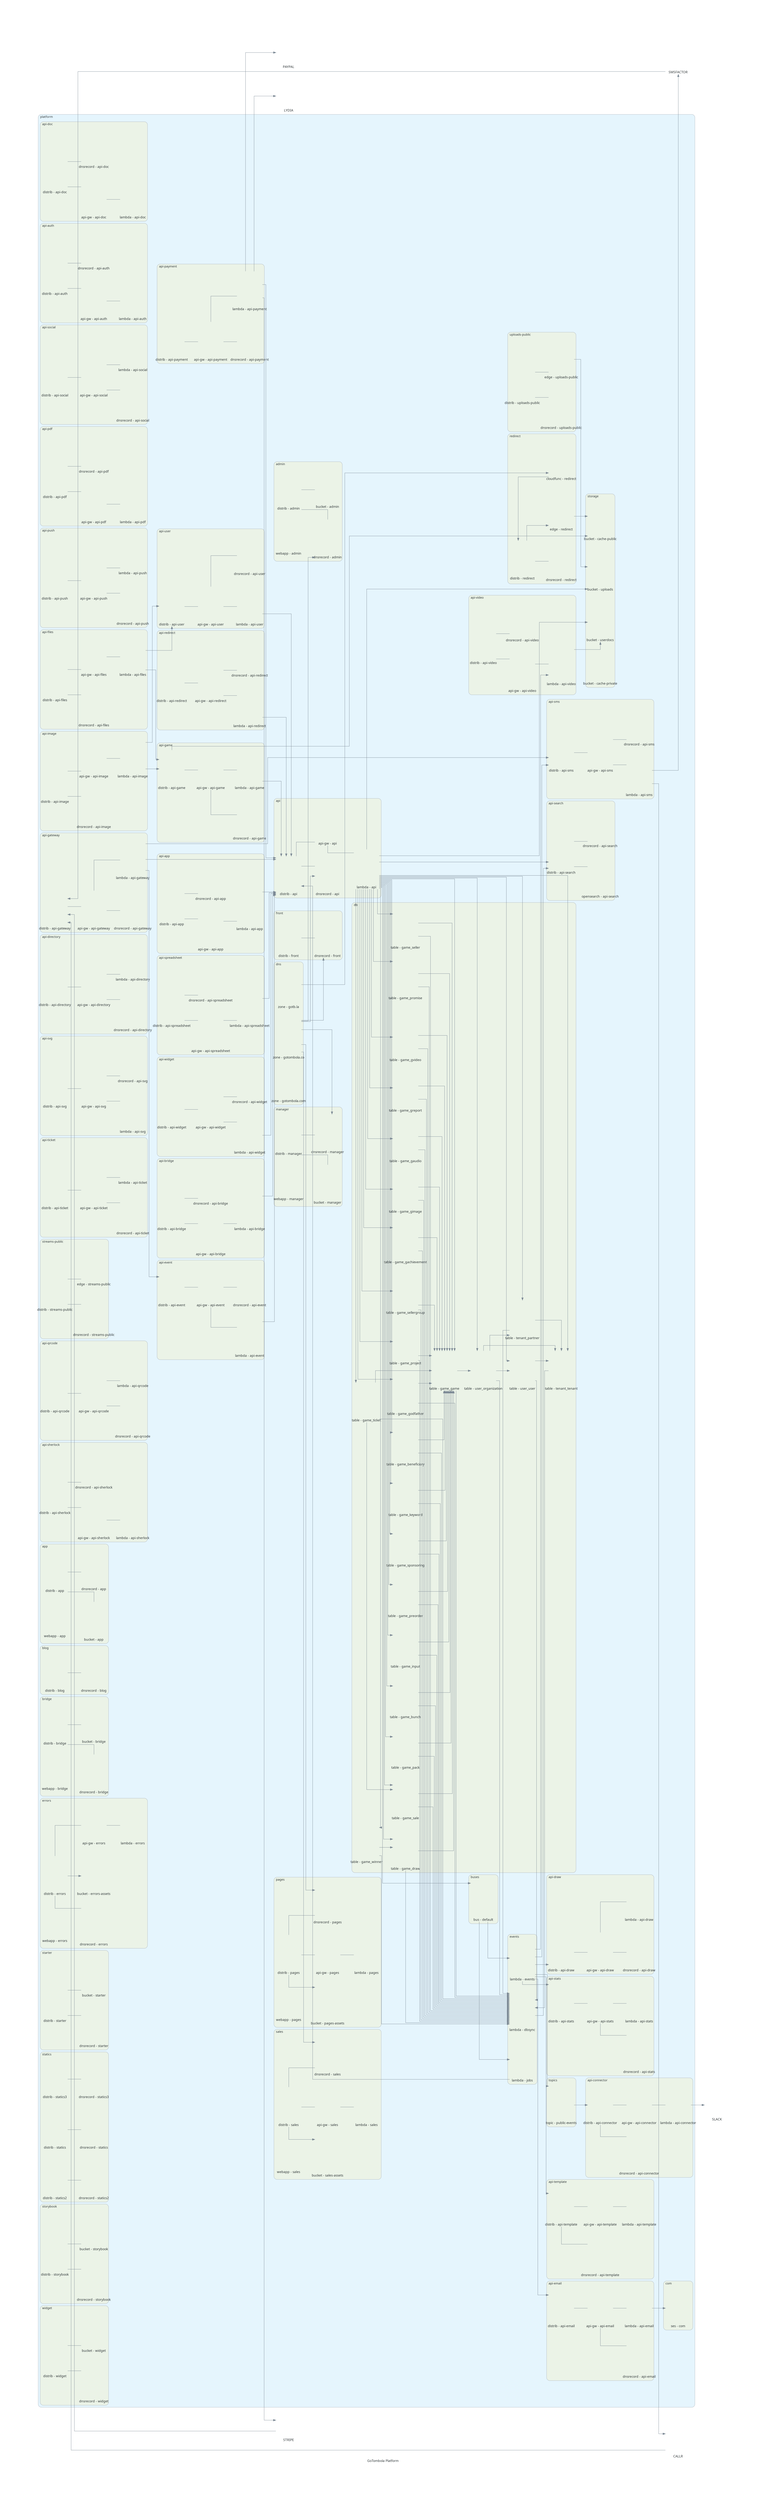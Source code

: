 digraph root {
	fontcolor="#2D3436";
	fontname="Sans-Serif";
	fontsize=13;
	label="GoTombola Platform";
	nodesep=0.6;
	pad=2;
	rankdir=LR;
	ranksep=0.75;
	splines=ortho;
	nmknpxxh->qgbhgbrp[ color="#7B8894", dir=forward, fontcolor="#2D3436", fontname="Sans-Serif", fontsize=13 ];
	zoyrqecd->dgblwotv[ color="#7B8894", dir=none, fontcolor="#2D3436", fontname="Sans-Serif", fontsize=13 ];
	unjukkmj->aasarqer[ color="#7B8894", dir=forward, fontcolor="#2D3436", fontname="Sans-Serif", fontsize=13 ];
	nmknpxxh->ovjcdcrz[ color="#7B8894", dir=forward, fontcolor="#2D3436", fontname="Sans-Serif", fontsize=13 ];
	mykjzjct->guukkdbe[ color="#7B8894", dir=none, fontcolor="#2D3436", fontname="Sans-Serif", fontsize=13 ];
	kltcqnrx->napagpnr[ color="#7B8894", dir=forward, fontcolor="#2D3436", fontname="Sans-Serif", fontsize=13 ];
	fbkcxsfd->qbclnrco[ color="#7B8894", dir=none, fontcolor="#2D3436", fontname="Sans-Serif", fontsize=13 ];
	oyonmsmi->hezacmdg[ color="#7B8894", dir=none, fontcolor="#2D3436", fontname="Sans-Serif", fontsize=13 ];
	qqqtoies->jxfcfoop[ color="#7B8894", dir=none, fontcolor="#2D3436", fontname="Sans-Serif", fontsize=13 ];
	fbkcxsfd->guauckdp[ color="#7B8894", dir=none, fontcolor="#2D3436", fontname="Sans-Serif", fontsize=13 ];
	ipgroafk->vpqbaube[ color="#7B8894", dir=none, fontcolor="#2D3436", fontname="Sans-Serif", fontsize=13 ];
	hdgildlm->kjrdjykg[ color="#7B8894", dir=forward, fontcolor="#2D3436", fontname="Sans-Serif", fontsize=13 ];
	bzdbzhls->pomnvyge[ color="#7B8894", dir=none, fontcolor="#2D3436", fontname="Sans-Serif", fontsize=13 ];
	jbwkjlwb->napagpnr[ color="#7B8894", dir=forward, fontcolor="#2D3436", fontname="Sans-Serif", fontsize=13 ];
	dfwequyu->ezctoqym[ color="#7B8894", dir=none, fontcolor="#2D3436", fontname="Sans-Serif", fontsize=13 ];
	xgondidl->gwoszkcd[ color="#7B8894", dir=forward, fontcolor="#2D3436", fontname="Sans-Serif", fontsize=13 ];
	ayarrgnj->bfdckrzf[ color="#7B8894", dir=none, fontcolor="#2D3436", fontname="Sans-Serif", fontsize=13 ];
	dcdabtvk->sqgoohnc[ color="#7B8894", dir=none, fontcolor="#2D3436", fontname="Sans-Serif", fontsize=13 ];
	omjbgbvd->axlfrcvl[ color="#7B8894", dir=forward, fontcolor="#2D3436", fontname="Sans-Serif", fontsize=13 ];
	lxzhigpk->luhlzxyi[ color="#7B8894", dir=none, fontcolor="#2D3436", fontname="Sans-Serif", fontsize=13 ];
	hdgildlm->qsrebyzj[ color="#7B8894", dir=forward, fontcolor="#2D3436", fontname="Sans-Serif", fontsize=13 ];
	jbwkjlwb->ljkwbtkm[ color="#7B8894", dir=forward, fontcolor="#2D3436", fontname="Sans-Serif", fontsize=13 ];
	ptnklqvl->fqmujbwg[ color="#7B8894", dir=none, fontcolor="#2D3436", fontname="Sans-Serif", fontsize=13 ];
	shrfoaze->gswhytqj[ color="#7B8894", dir=forward, fontcolor="#2D3436", fontname="Sans-Serif", fontsize=13 ];
	jlicynfb->nnbzcdna[ color="#7B8894", dir=none, fontcolor="#2D3436", fontname="Sans-Serif", fontsize=13 ];
	qqqtoies->antuawgu[ color="#7B8894", dir=none, fontcolor="#2D3436", fontname="Sans-Serif", fontsize=13 ];
	bzdbzhls->ocmdohxw[ color="#7B8894", dir=none, fontcolor="#2D3436", fontname="Sans-Serif", fontsize=13 ];
	xfjybvke->tyhubjic[ color="#7B8894", dir=none, fontcolor="#2D3436", fontname="Sans-Serif", fontsize=13 ];
	hdgildlm->zkceycgl[ color="#7B8894", dir=forward, fontcolor="#2D3436", fontname="Sans-Serif", fontsize=13 ];
	ptxxcekd->napagpnr[ color="#7B8894", dir=forward, fontcolor="#2D3436", fontname="Sans-Serif", fontsize=13 ];
	hhqlnpda->qqqtoies[ color="#7B8894", dir=none, fontcolor="#2D3436", fontname="Sans-Serif", fontsize=13 ];
	thyhjylf->napagpnr[ color="#7B8894", dir=forward, fontcolor="#2D3436", fontname="Sans-Serif", fontsize=13 ];
	iijpuwvk->pjoxygod[ color="#7B8894", dir=forward, fontcolor="#2D3436", fontname="Sans-Serif", fontsize=13 ];
	jxzeayku->gswhytqj[ color="#7B8894", dir=forward, fontcolor="#2D3436", fontname="Sans-Serif", fontsize=13 ];
	ivnhmfcs->ljkwbtkm[ color="#7B8894", dir=forward, fontcolor="#2D3436", fontname="Sans-Serif", fontsize=13 ];
	cyvfydmb->ovjcdcrz[ color="#7B8894", dir=none, fontcolor="#2D3436", fontname="Sans-Serif", fontsize=13 ];
	hdgildlm->iijpuwvk[ color="#7B8894", dir=forward, fontcolor="#2D3436", fontname="Sans-Serif", fontsize=13 ];
	fpikouyb->wsitkjkh[ color="#7B8894", dir=none, fontcolor="#2D3436", fontname="Sans-Serif", fontsize=13 ];
	uhwhlvhj->rguvsvus[ color="#7B8894", dir=forward, fontcolor="#2D3436", fontname="Sans-Serif", fontsize=13 ];
	hdgildlm->ivnhmfcs[ color="#7B8894", dir=forward, fontcolor="#2D3436", fontname="Sans-Serif", fontsize=13 ];
	vjlwocyd->gydgurdk[ color="#7B8894", dir=none, fontcolor="#2D3436", fontname="Sans-Serif", fontsize=13 ];
	nnbzcdna->jtwvaelq[ color="#7B8894", dir=none, fontcolor="#2D3436", fontname="Sans-Serif", fontsize=13 ];
	zakjrqko->ljkwbtkm[ color="#7B8894", dir=forward, fontcolor="#2D3436", fontname="Sans-Serif", fontsize=13 ];
	mrfshfpj->trhgulln[ color="#7B8894", dir=none, fontcolor="#2D3436", fontname="Sans-Serif", fontsize=13 ];
	bqjcupro->ljkwbtkm[ color="#7B8894", dir=forward, fontcolor="#2D3436", fontname="Sans-Serif", fontsize=13 ];
	bmassdgz->yqrtascd[ color="#7B8894", dir=none, fontcolor="#2D3436", fontname="Sans-Serif", fontsize=13 ];
	uhwhlvhj->jtegfjkr[ color="#7B8894", dir=forward, fontcolor="#2D3436", fontname="Sans-Serif", fontsize=13 ];
	gswhytqj->qgbhgbrp[ color="#7B8894", dir=none, fontcolor="#2D3436", fontname="Sans-Serif", fontsize=13 ];
	ugqnewoe->basyqxkf[ color="#7B8894", dir=none, fontcolor="#2D3436", fontname="Sans-Serif", fontsize=13 ];
	nasxikcn->mjaoanfs[ color="#7B8894", dir=back, fontcolor="#2D3436", fontname="Sans-Serif", fontsize=13 ];
	svnhsfwx->algmxzyw[ color="#7B8894", dir=none, fontcolor="#2D3436", fontname="Sans-Serif", fontsize=13 ];
	ocmdohxw->oyonmsmi[ color="#7B8894", dir=forward, fontcolor="#2D3436", fontname="Sans-Serif", fontsize=13 ];
	aelluqpc->napagpnr[ color="#7B8894", dir=forward, fontcolor="#2D3436", fontname="Sans-Serif", fontsize=13 ];
	hdgildlm->fzmbmcjj[ color="#7B8894", dir=forward, fontcolor="#2D3436", fontname="Sans-Serif", fontsize=13 ];
	hdgildlm->ollwqbtg[ color="#7B8894", dir=forward, fontcolor="#2D3436", fontname="Sans-Serif", fontsize=13 ];
	bvfeunqb->vthpqxaq[ color="#7B8894", dir=none, fontcolor="#2D3436", fontname="Sans-Serif", fontsize=13 ];
	dtnxtpnk->rxdpvyvs[ color="#7B8894", dir=none, fontcolor="#2D3436", fontname="Sans-Serif", fontsize=13 ];
	gswhytqj->yfaiulvr[ color="#7B8894", dir=none, fontcolor="#2D3436", fontname="Sans-Serif", fontsize=13 ];
	pjoxygod->gswhytqj[ color="#7B8894", dir=forward, fontcolor="#2D3436", fontname="Sans-Serif", fontsize=13 ];
	fqfpjksn->gswhytqj[ color="#7B8894", dir=forward, fontcolor="#2D3436", fontname="Sans-Serif", fontsize=13 ];
	qbhsukyz->phatcwdy[ color="#7B8894", dir=forward, fontcolor="#2D3436", fontname="Sans-Serif", fontsize=13 ];
	gucchslw->lxzhigpk[ color="#7B8894", dir=none, fontcolor="#2D3436", fontname="Sans-Serif", fontsize=13 ];
	jlicynfb->judntmib[ color="#7B8894", dir=none, fontcolor="#2D3436", fontname="Sans-Serif", fontsize=13 ];
	fwzciabi->napagpnr[ color="#7B8894", dir=forward, fontcolor="#2D3436", fontname="Sans-Serif", fontsize=13 ];
	hdgildlm->okyiufre[ color="#7B8894", dir=forward, fontcolor="#2D3436", fontname="Sans-Serif", fontsize=13 ];
	omsfotks->napagpnr[ color="#7B8894", dir=forward, fontcolor="#2D3436", fontname="Sans-Serif", fontsize=13 ];
	swyifjto->ochzmgaa[ color="#7B8894", dir=none, fontcolor="#2D3436", fontname="Sans-Serif", fontsize=13 ];
	scdlfrag->mjaoanfs[ color="#7B8894", dir=forward, fontcolor="#2D3436", fontname="Sans-Serif", fontsize=13 ];
	ptxxcekd->ljkwbtkm[ color="#7B8894", dir=forward, fontcolor="#2D3436", fontname="Sans-Serif", fontsize=13 ];
	nmknpxxh->fhpzlrvf[ color="#7B8894", dir=forward, fontcolor="#2D3436", fontname="Sans-Serif", fontsize=13 ];
	ewczvmis->ztlaxpxg[ color="#7B8894", dir=none, fontcolor="#2D3436", fontname="Sans-Serif", fontsize=13 ];
	hdgildlm->zakjrqko[ color="#7B8894", dir=forward, fontcolor="#2D3436", fontname="Sans-Serif", fontsize=13 ];
	jxzeayku->xgondidl[ color="#7B8894", dir=forward, fontcolor="#2D3436", fontname="Sans-Serif", fontsize=13 ];
	ejdcdxlv->ipgroafk[ color="#7B8894", dir=none, fontcolor="#2D3436", fontname="Sans-Serif", fontsize=13 ];
	nasxikcn->jsgfhhhu[ color="#7B8894", dir=none, fontcolor="#2D3436", fontname="Sans-Serif", fontsize=13 ];
	hdgildlm->gigsimxc[ color="#7B8894", dir=forward, fontcolor="#2D3436", fontname="Sans-Serif", fontsize=13 ];
	zakjrqko->napagpnr[ color="#7B8894", dir=forward, fontcolor="#2D3436", fontname="Sans-Serif", fontsize=13 ];
	mlcgevra->fwzciabi[ color="#7B8894", dir=forward, fontcolor="#2D3436", fontname="Sans-Serif", fontsize=13 ];
	juotoylh->ayarrgnj[ color="#7B8894", dir=none, fontcolor="#2D3436", fontname="Sans-Serif", fontsize=13 ];
	uleifgco->bztylbow[ color="#7B8894", dir=none, fontcolor="#2D3436", fontname="Sans-Serif", fontsize=13 ];
	pmtbtiwr->gpxlbrnb[ color="#7B8894", dir=none, fontcolor="#2D3436", fontname="Sans-Serif", fontsize=13 ];
	hdgildlm->thyhjylf[ color="#7B8894", dir=forward, fontcolor="#2D3436", fontname="Sans-Serif", fontsize=13 ];
	mprfyqpf->ljkwbtkm[ color="#7B8894", dir=forward, fontcolor="#2D3436", fontname="Sans-Serif", fontsize=13 ];
	oujbuqqi->eaqcgcoo[ color="#7B8894", dir=none, fontcolor="#2D3436", fontname="Sans-Serif", fontsize=13 ];
	hksjpqne->qbgkfogo[ color="#7B8894", dir=none, fontcolor="#2D3436", fontname="Sans-Serif", fontsize=13 ];
	napagpnr->mykjzjct[ color="#7B8894", dir=forward, fontcolor="#2D3436", fontname="Sans-Serif", fontsize=13 ];
	wfaxqloh->ljkwbtkm[ color="#7B8894", dir=forward, fontcolor="#2D3436", fontname="Sans-Serif", fontsize=13 ];
	bztylbow->gswhytqj[ color="#7B8894", dir=forward, fontcolor="#2D3436", fontname="Sans-Serif", fontsize=13 ];
	hlngbbsj->iqnrqvbu[ color="#7B8894", dir=none, fontcolor="#2D3436", fontname="Sans-Serif", fontsize=13 ];
	gpxlbrnb->aasarqer[ color="#7B8894", dir=none, fontcolor="#2D3436", fontname="Sans-Serif", fontsize=13 ];
	pmtbtiwr->yjhefuky[ color="#7B8894", dir=none, fontcolor="#2D3436", fontname="Sans-Serif", fontsize=13 ];
	derxvxwy->rympflvh[ color="#7B8894", dir=none, fontcolor="#2D3436", fontname="Sans-Serif", fontsize=13 ];
	agidangq->pjcqfzfl[ color="#7B8894", dir=none, fontcolor="#2D3436", fontname="Sans-Serif", fontsize=13 ];
	pwubjqtf->gjrederw[ color="#7B8894", dir=none, fontcolor="#2D3436", fontname="Sans-Serif", fontsize=13 ];
	unjukkmj->foobjrhb[ color="#7B8894", dir=forward, fontcolor="#2D3436", fontname="Sans-Serif", fontsize=13 ];
	wimonlnq->napagpnr[ color="#7B8894", dir=forward, fontcolor="#2D3436", fontname="Sans-Serif", fontsize=13 ];
	fzmbmcjj->zakjrqko[ color="#7B8894", dir=forward, fontcolor="#2D3436", fontname="Sans-Serif", fontsize=13 ];
	unjukkmj->vwidenxr[ color="#7B8894", dir=forward, fontcolor="#2D3436", fontname="Sans-Serif", fontsize=13 ];
	bdxtynae->napagpnr[ color="#7B8894", dir=forward, fontcolor="#2D3436", fontname="Sans-Serif", fontsize=13 ];
	vojhmqxe->hksjpqne[ color="#7B8894", dir=none, fontcolor="#2D3436", fontname="Sans-Serif", fontsize=13 ];
	jxzeayku->eaqonfzk[ color="#7B8894", dir=forward, fontcolor="#2D3436", fontname="Sans-Serif", fontsize=13 ];
	ezctoqym->pfdlgrmb[ color="#7B8894", dir=none, fontcolor="#2D3436", fontname="Sans-Serif", fontsize=13 ];
	zoyrqecd->uiioomfz[ color="#7B8894", dir=none, fontcolor="#2D3436", fontname="Sans-Serif", fontsize=13 ];
	vvqhyusx->hbcphvow[ color="#7B8894", dir=none, fontcolor="#2D3436", fontname="Sans-Serif", fontsize=13 ];
	rguvsvus->axlfrcvl[ color="#7B8894", dir=forward, fontcolor="#2D3436", fontname="Sans-Serif", fontsize=13 ];
	ljvdtsek->mlcgevra[ color="#7B8894", dir=forward, fontcolor="#2D3436", fontname="Sans-Serif", fontsize=13 ];
	rpokvzdz->zzuwjkas[ color="#7B8894", dir=none, fontcolor="#2D3436", fontname="Sans-Serif", fontsize=13 ];
	dcdabtvk->bmassdgz[ color="#7B8894", dir=none, fontcolor="#2D3436", fontname="Sans-Serif", fontsize=13 ];
	hdgildlm->wzxgrnmr[ color="#7B8894", dir=forward, fontcolor="#2D3436", fontname="Sans-Serif", fontsize=13 ];
	ljvdtsek->napagpnr[ color="#7B8894", dir=forward, fontcolor="#2D3436", fontname="Sans-Serif", fontsize=13 ];
	ekykewea->gxnfirsf[ color="#7B8894", dir=none, fontcolor="#2D3436", fontname="Sans-Serif", fontsize=13 ];
	uleifgco->idxfniiz[ color="#7B8894", dir=none, fontcolor="#2D3436", fontname="Sans-Serif", fontsize=13 ];
	zkceycgl->ljkwbtkm[ color="#7B8894", dir=forward, fontcolor="#2D3436", fontname="Sans-Serif", fontsize=13 ];
	reouyuuq->ybtsptez[ color="#7B8894", dir=none, fontcolor="#2D3436", fontname="Sans-Serif", fontsize=13 ];
	zkceycgl->napagpnr[ color="#7B8894", dir=forward, fontcolor="#2D3436", fontname="Sans-Serif", fontsize=13 ];
	hdgildlm->kebkffqx[ color="#7B8894", dir=forward, fontcolor="#2D3436", fontname="Sans-Serif", fontsize=13 ];
	nmknpxxh->fwnflecf[ color="#7B8894", dir=forward, fontcolor="#2D3436", fontname="Sans-Serif", fontsize=13 ];
	vjlwocyd->pwubjqtf[ color="#7B8894", dir=none, fontcolor="#2D3436", fontname="Sans-Serif", fontsize=13 ];
	ljvdtsek->omsfotks[ color="#7B8894", dir=forward, fontcolor="#2D3436", fontname="Sans-Serif", fontsize=13 ];
	qhwystfe->zeztnvwi[ color="#7B8894", dir=forward, fontcolor="#2D3436", fontname="Sans-Serif", fontsize=13 ];
	vwidenxr->mrfshfpj[ color="#7B8894", dir=none, fontcolor="#2D3436", fontname="Sans-Serif", fontsize=13 ];
	ukuzsgik->usqcxfbr[ color="#7B8894", dir=none, fontcolor="#2D3436", fontname="Sans-Serif", fontsize=13 ];
	wfaxqloh->napagpnr[ color="#7B8894", dir=forward, fontcolor="#2D3436", fontname="Sans-Serif", fontsize=13 ];
	ukuzsgik->fofxtvke[ color="#7B8894", dir=none, fontcolor="#2D3436", fontname="Sans-Serif", fontsize=13 ];
	qqhpznxi->ijiuczrz[ color="#7B8894", dir=none, fontcolor="#2D3436", fontname="Sans-Serif", fontsize=13 ];
	nklsjvle->xtdnzxtf[ color="#7B8894", dir=none, fontcolor="#2D3436", fontname="Sans-Serif", fontsize=13 ];
	gwoszkcd->bzdbzhls[ color="#7B8894", dir=none, fontcolor="#2D3436", fontname="Sans-Serif", fontsize=13 ];
	nbyyyedl->ibrymkxs[ color="#7B8894", dir=none, fontcolor="#2D3436", fontname="Sans-Serif", fontsize=13 ];
	wzxgrnmr->napagpnr[ color="#7B8894", dir=forward, fontcolor="#2D3436", fontname="Sans-Serif", fontsize=13 ];
	mprfyqpf->napagpnr[ color="#7B8894", dir=forward, fontcolor="#2D3436", fontname="Sans-Serif", fontsize=13 ];
	vxcanoxq->nbyyyedl[ color="#7B8894", dir=none, fontcolor="#2D3436", fontname="Sans-Serif", fontsize=13 ];
	omsfotks->fwzciabi[ color="#7B8894", dir=forward, fontcolor="#2D3436", fontname="Sans-Serif", fontsize=13 ];
	ybtsptez->gswhytqj[ color="#7B8894", dir=forward, fontcolor="#2D3436", fontname="Sans-Serif", fontsize=13 ];
	hdgildlm->bdxtynae[ color="#7B8894", dir=forward, fontcolor="#2D3436", fontname="Sans-Serif", fontsize=13 ];
	udbilypd->umntcgkz[ color="#7B8894", dir=none, fontcolor="#2D3436", fontname="Sans-Serif", fontsize=13 ];
	qsrebyzj->napagpnr[ color="#7B8894", dir=forward, fontcolor="#2D3436", fontname="Sans-Serif", fontsize=13 ];
	wxthtyaj->oyoiawao[ color="#7B8894", dir=none, fontcolor="#2D3436", fontname="Sans-Serif", fontsize=13 ];
	unjukkmj->dfwequyu[ color="#7B8894", dir=forward, fontcolor="#2D3436", fontname="Sans-Serif", fontsize=13 ];
	fdvqquml->lpnyjkba[ color="#7B8894", dir=none, fontcolor="#2D3436", fontname="Sans-Serif", fontsize=13 ];
	reouyuuq->dmncvjsd[ color="#7B8894", dir=none, fontcolor="#2D3436", fontname="Sans-Serif", fontsize=13 ];
	okyiufre->napagpnr[ color="#7B8894", dir=forward, fontcolor="#2D3436", fontname="Sans-Serif", fontsize=13 ];
	hdgildlm->mlcgevra[ color="#7B8894", dir=forward, fontcolor="#2D3436", fontname="Sans-Serif", fontsize=13 ];
	ugqnewoe->knhwrvvs[ color="#7B8894", dir=forward, fontcolor="#2D3436", fontname="Sans-Serif", fontsize=13 ];
	aizyixeh->hnftvtfq[ color="#7B8894", dir=none, fontcolor="#2D3436", fontname="Sans-Serif", fontsize=13 ];
	zzuwjkas->jcytshtu[ color="#7B8894", dir=none, fontcolor="#2D3436", fontname="Sans-Serif", fontsize=13 ];
	vxcanoxq->kmkgpanj[ color="#7B8894", dir=none, fontcolor="#2D3436", fontname="Sans-Serif", fontsize=13 ];
	bppfxtva->mdiyawvy[ color="#7B8894", dir=none, fontcolor="#2D3436", fontname="Sans-Serif", fontsize=13 ];
	ollwqbtg->ljkwbtkm[ color="#7B8894", dir=forward, fontcolor="#2D3436", fontname="Sans-Serif", fontsize=13 ];
	qqhpznxi->ubogsmaf[ color="#7B8894", dir=none, fontcolor="#2D3436", fontname="Sans-Serif", fontsize=13 ];
	fpikouyb->avttapdt[ color="#7B8894", dir=none, fontcolor="#2D3436", fontname="Sans-Serif", fontsize=13 ];
	hdgildlm->wfaxqloh[ color="#7B8894", dir=forward, fontcolor="#2D3436", fontname="Sans-Serif", fontsize=13 ];
	xqvpurby->hlngbbsj[ color="#7B8894", dir=none, fontcolor="#2D3436", fontname="Sans-Serif", fontsize=13 ];
	gucchslw->dnbfhuhr[ color="#7B8894", dir=none, fontcolor="#2D3436", fontname="Sans-Serif", fontsize=13 ];
	jymowdkn->gswhytqj[ color="#7B8894", dir=forward, fontcolor="#2D3436", fontname="Sans-Serif", fontsize=13 ];
	hlngbbsj->zbwdtqpd[ color="#7B8894", dir=none, fontcolor="#2D3436", fontname="Sans-Serif", fontsize=13 ];
	kdsepiog->kjrdjykg[ color="#7B8894", dir=forward, fontcolor="#2D3436", fontname="Sans-Serif", fontsize=13 ];
	vvqhyusx->agidangq[ color="#7B8894", dir=none, fontcolor="#2D3436", fontname="Sans-Serif", fontsize=13 ];
	hdgildlm->omsfotks[ color="#7B8894", dir=forward, fontcolor="#2D3436", fontname="Sans-Serif", fontsize=13 ];
	nmknpxxh->rnbibmmk[ color="#7B8894", dir=forward, fontcolor="#2D3436", fontname="Sans-Serif", fontsize=13 ];
	kebkffqx->ljkwbtkm[ color="#7B8894", dir=forward, fontcolor="#2D3436", fontname="Sans-Serif", fontsize=13 ];
	basyqxkf->pfauelpv[ color="#7B8894", dir=none, fontcolor="#2D3436", fontname="Sans-Serif", fontsize=13 ];
	ztlaxpxg->fqfpjksn[ color="#7B8894", dir=none, fontcolor="#2D3436", fontname="Sans-Serif", fontsize=13 ];
	ivnhmfcs->napagpnr[ color="#7B8894", dir=forward, fontcolor="#2D3436", fontname="Sans-Serif", fontsize=13 ];
	jtegfjkr->reouyuuq[ color="#7B8894", dir=none, fontcolor="#2D3436", fontname="Sans-Serif", fontsize=13 ];
	hdgildlm->mprfyqpf[ color="#7B8894", dir=forward, fontcolor="#2D3436", fontname="Sans-Serif", fontsize=13 ];
	fzmbmcjj->ljkwbtkm[ color="#7B8894", dir=forward, fontcolor="#2D3436", fontname="Sans-Serif", fontsize=13 ];
	gjrederw->oyyvpqwu[ color="#7B8894", dir=forward, fontcolor="#2D3436", fontname="Sans-Serif", fontsize=13 ];
	spbsqrcc->qmstllym[ color="#7B8894", dir=none, fontcolor="#2D3436", fontname="Sans-Serif", fontsize=13 ];
	ocmdohxw->ybzhngen[ color="#7B8894", dir=forward, fontcolor="#2D3436", fontname="Sans-Serif", fontsize=13 ];
	gucchslw->diaybfwc[ color="#7B8894", dir=forward, fontcolor="#2D3436", fontname="Sans-Serif", fontsize=13 ];
	ztlaxpxg->umvavydk[ color="#7B8894", dir=none, fontcolor="#2D3436", fontname="Sans-Serif", fontsize=13 ];
	hdgildlm->wimonlnq[ color="#7B8894", dir=forward, fontcolor="#2D3436", fontname="Sans-Serif", fontsize=13 ];
	ekykewea->rrgxsljz[ color="#7B8894", dir=none, fontcolor="#2D3436", fontname="Sans-Serif", fontsize=13 ];
	uiioomfz->gswhytqj[ color="#7B8894", dir=forward, fontcolor="#2D3436", fontname="Sans-Serif", fontsize=13 ];
	aizyixeh->iwbmpwiy[ color="#7B8894", dir=none, fontcolor="#2D3436", fontname="Sans-Serif", fontsize=13 ];
	qnraptvo->bppfxtva[ color="#7B8894", dir=none, fontcolor="#2D3436", fontname="Sans-Serif", fontsize=13 ];
	qbclnrco->ktflislp[ color="#7B8894", dir=none, fontcolor="#2D3436", fontname="Sans-Serif", fontsize=13 ];
	ljkwbtkm->napagpnr[ color="#7B8894", dir=forward, fontcolor="#2D3436", fontname="Sans-Serif", fontsize=13 ];
	aasarqer->yxzsryqy[ color="#7B8894", dir=forward, fontcolor="#2D3436", fontname="Sans-Serif", fontsize=13 ];
	mlcgevra->napagpnr[ color="#7B8894", dir=forward, fontcolor="#2D3436", fontname="Sans-Serif", fontsize=13 ];
	ilayvepm->exyxbedj[ color="#7B8894", dir=none, fontcolor="#2D3436", fontname="Sans-Serif", fontsize=13 ];
	ollwqbtg->napagpnr[ color="#7B8894", dir=forward, fontcolor="#2D3436", fontname="Sans-Serif", fontsize=13 ];
	okyiufre->ljkwbtkm[ color="#7B8894", dir=forward, fontcolor="#2D3436", fontname="Sans-Serif", fontsize=13 ];
	bqjcupro->napagpnr[ color="#7B8894", dir=forward, fontcolor="#2D3436", fontname="Sans-Serif", fontsize=13 ];
	rguvsvus->zoyrqecd[ color="#7B8894", dir=none, fontcolor="#2D3436", fontname="Sans-Serif", fontsize=13 ];
	wimonlnq->ljkwbtkm[ color="#7B8894", dir=forward, fontcolor="#2D3436", fontname="Sans-Serif", fontsize=13 ];
	fdvqquml->kdsepiog[ color="#7B8894", dir=none, fontcolor="#2D3436", fontname="Sans-Serif", fontsize=13 ];
	ktmtergc->fhpzlrvf[ color="#7B8894", dir=none, fontcolor="#2D3436", fontname="Sans-Serif", fontsize=13 ];
	gigsimxc->napagpnr[ color="#7B8894", dir=forward, fontcolor="#2D3436", fontname="Sans-Serif", fontsize=13 ];
	hdgildlm->yxzsryqy[ color="#7B8894", dir=forward, fontcolor="#2D3436", fontname="Sans-Serif", fontsize=13 ];
	dheldpcv->nklsjvle[ color="#7B8894", dir=none, fontcolor="#2D3436", fontname="Sans-Serif", fontsize=13 ];
	mdiyawvy->gswhytqj[ color="#7B8894", dir=forward, fontcolor="#2D3436", fontname="Sans-Serif", fontsize=13 ];
	foobjrhb->vjlwocyd[ color="#7B8894", dir=forward, fontcolor="#2D3436", fontname="Sans-Serif", fontsize=13 ];
	hezacmdg->iegtubds[ color="#7B8894", dir=none, fontcolor="#2D3436", fontname="Sans-Serif", fontsize=13 ];
	jvwcftvq->spbsqrcc[ color="#7B8894", dir=none, fontcolor="#2D3436", fontname="Sans-Serif", fontsize=13 ];
	ubogsmaf->uhwhlvhj[ color="#7B8894", dir=none, fontcolor="#2D3436", fontname="Sans-Serif", fontsize=13 ];
	hdgildlm->ptxxcekd[ color="#7B8894", dir=forward, fontcolor="#2D3436", fontname="Sans-Serif", fontsize=13 ];
	yfaiulvr->hdgildlm[ color="#7B8894", dir=none, fontcolor="#2D3436", fontname="Sans-Serif", fontsize=13 ];
	aelluqpc->ljkwbtkm[ color="#7B8894", dir=forward, fontcolor="#2D3436", fontname="Sans-Serif", fontsize=13 ];
	avttapdt->sanwwgpd[ color="#7B8894", dir=none, fontcolor="#2D3436", fontname="Sans-Serif", fontsize=13 ];
	qzohqvhv->shrfoaze[ color="#7B8894", dir=none, fontcolor="#2D3436", fontname="Sans-Serif", fontsize=13 ];
	fzmbmcjj->napagpnr[ color="#7B8894", dir=forward, fontcolor="#2D3436", fontname="Sans-Serif", fontsize=13 ];
	ekhaeejg->gwoszkcd[ color="#7B8894", dir=forward, fontcolor="#2D3436", fontname="Sans-Serif", fontsize=13 ];
	ljvdtsek->fwzciabi[ color="#7B8894", dir=forward, fontcolor="#2D3436", fontname="Sans-Serif", fontsize=13 ];
	hdgildlm->kltcqnrx[ color="#7B8894", dir=forward, fontcolor="#2D3436", fontname="Sans-Serif", fontsize=13 ];
	cyvfydmb->pmiflqwr[ color="#7B8894", dir=none, fontcolor="#2D3436", fontname="Sans-Serif", fontsize=13 ];
	qsrebyzj->ljkwbtkm[ color="#7B8894", dir=forward, fontcolor="#2D3436", fontname="Sans-Serif", fontsize=13 ];
	zytiwuoj->tivqwneq[ color="#7B8894", dir=none, fontcolor="#2D3436", fontname="Sans-Serif", fontsize=13 ];
	derxvxwy->hxjhdgvg[ color="#7B8894", dir=none, fontcolor="#2D3436", fontname="Sans-Serif", fontsize=13 ];
	hdgildlm->wtwgopgv[ color="#7B8894", dir=forward, fontcolor="#2D3436", fontname="Sans-Serif", fontsize=13 ];
	phatcwdy->gwoszkcd[ color="#7B8894", dir=forward, fontcolor="#2D3436", fontname="Sans-Serif", fontsize=13 ];
	nklsjvle->syhifplo[ color="#7B8894", dir=none, fontcolor="#2D3436", fontname="Sans-Serif", fontsize=13 ];
	wzxgrnmr->ljkwbtkm[ color="#7B8894", dir=forward, fontcolor="#2D3436", fontname="Sans-Serif", fontsize=13 ];
	hdgildlm->aelluqpc[ color="#7B8894", dir=forward, fontcolor="#2D3436", fontname="Sans-Serif", fontsize=13 ];
	hdgildlm->ljkwbtkm[ color="#7B8894", dir=forward, fontcolor="#2D3436", fontname="Sans-Serif", fontsize=13 ];
	ipgroafk->cypuedhj[ color="#7B8894", dir=none, fontcolor="#2D3436", fontname="Sans-Serif", fontsize=13 ];
	ibrymkxs->gswhytqj[ color="#7B8894", dir=forward, fontcolor="#2D3436", fontname="Sans-Serif", fontsize=13 ];
	swyifjto->toxsgiem[ color="#7B8894", dir=none, fontcolor="#2D3436", fontname="Sans-Serif", fontsize=13 ];
	gigsimxc->ljkwbtkm[ color="#7B8894", dir=forward, fontcolor="#2D3436", fontname="Sans-Serif", fontsize=13 ];
	hdgildlm->fwzciabi[ color="#7B8894", dir=forward, fontcolor="#2D3436", fontname="Sans-Serif", fontsize=13 ];
	hdgildlm->jbwkjlwb[ color="#7B8894", dir=forward, fontcolor="#2D3436", fontname="Sans-Serif", fontsize=13 ];
	wtwgopgv->ljkwbtkm[ color="#7B8894", dir=forward, fontcolor="#2D3436", fontname="Sans-Serif", fontsize=13 ];
	ugqnewoe->fwnflecf[ color="#7B8894", dir=none, fontcolor="#2D3436", fontname="Sans-Serif", fontsize=13 ];
	ezctoqym->qhwystfe[ color="#7B8894", dir=none, fontcolor="#2D3436", fontname="Sans-Serif", fontsize=13 ];
	ptnklqvl->tbtuimre[ color="#7B8894", dir=none, fontcolor="#2D3436", fontname="Sans-Serif", fontsize=13 ];
	hdgildlm->mykjzjct[ color="#7B8894", dir=forward, fontcolor="#2D3436", fontname="Sans-Serif", fontsize=13 ];
	mrfshfpj->extvaxnu[ color="#7B8894", dir=none, fontcolor="#2D3436", fontname="Sans-Serif", fontsize=13 ];
	bdxtynae->zkceycgl[ color="#7B8894", dir=forward, fontcolor="#2D3436", fontname="Sans-Serif", fontsize=13 ];
	sanwwgpd->rguvsvus[ color="#7B8894", dir=forward, fontcolor="#2D3436", fontname="Sans-Serif", fontsize=13 ];
	kebkffqx->napagpnr[ color="#7B8894", dir=forward, fontcolor="#2D3436", fontname="Sans-Serif", fontsize=13 ];
	unjukkmj->rpokvzdz[ color="#7B8894", dir=forward, fontcolor="#2D3436", fontname="Sans-Serif", fontsize=13 ];
	thyhjylf->ljkwbtkm[ color="#7B8894", dir=forward, fontcolor="#2D3436", fontname="Sans-Serif", fontsize=13 ];
	hdgildlm->bqjcupro[ color="#7B8894", dir=forward, fontcolor="#2D3436", fontname="Sans-Serif", fontsize=13 ];
	svnhsfwx->xhbdpjij[ color="#7B8894", dir=none, fontcolor="#2D3436", fontname="Sans-Serif", fontsize=13 ];
	unjukkmj->oyonmsmi[ color="#7B8894", dir=forward, fontcolor="#2D3436", fontname="Sans-Serif", fontsize=13 ];
	jxzeayku->ncicgpec[ color="#7B8894", dir=forward, fontcolor="#2D3436", fontname="Sans-Serif", fontsize=13 ];
	ocmdohxw->gswhytqj[ color="#7B8894", dir=forward, fontcolor="#2D3436", fontname="Sans-Serif", fontsize=13 ];
	eaqcgcoo->jsmjzzwh[ color="#7B8894", dir=none, fontcolor="#2D3436", fontname="Sans-Serif", fontsize=13 ];
	xfjybvke->fcmsvaiu[ color="#7B8894", dir=none, fontcolor="#2D3436", fontname="Sans-Serif", fontsize=13 ];
	kltcqnrx->ljkwbtkm[ color="#7B8894", dir=forward, fontcolor="#2D3436", fontname="Sans-Serif", fontsize=13 ];
	zytiwuoj->udbilypd[ color="#7B8894", dir=none, fontcolor="#2D3436", fontname="Sans-Serif", fontsize=13 ];
	eaqcgcoo->jymowdkn[ color="#7B8894", dir=none, fontcolor="#2D3436", fontname="Sans-Serif", fontsize=13 ];
	sanwwgpd->jtegfjkr[ color="#7B8894", dir=forward, fontcolor="#2D3436", fontname="Sans-Serif", fontsize=13 ];
	iijpuwvk->unjukkmj[ color="#7B8894", dir=forward, fontcolor="#2D3436", fontname="Sans-Serif", fontsize=13 ];
	ybzhngen->uleifgco[ color="#7B8894", dir=none, fontcolor="#2D3436", fontname="Sans-Serif", fontsize=13 ];
	ayarrgnj->jxzeayku[ color="#7B8894", dir=none, fontcolor="#2D3436", fontname="Sans-Serif", fontsize=13 ];
	mykjzjct->mzjdtvgm[ color="#7B8894", dir=none, fontcolor="#2D3436", fontname="Sans-Serif", fontsize=13 ];
	sffsluqu->dmzqwdln[ color="#7B8894", dir=none, fontcolor="#2D3436", fontname="Sans-Serif", fontsize=13 ];
	zzuwjkas->mgibcsho[ color="#7B8894", dir=none, fontcolor="#2D3436", fontname="Sans-Serif", fontsize=13 ];
	vojhmqxe->rnbibmmk[ color="#7B8894", dir=none, fontcolor="#2D3436", fontname="Sans-Serif", fontsize=13 ];
	owruwlim->ukuzsgik[ color="#7B8894", dir=none, fontcolor="#2D3436", fontname="Sans-Serif", fontsize=13 ];
	sffsluqu->qzohqvhv[ color="#7B8894", dir=none, fontcolor="#2D3436", fontname="Sans-Serif", fontsize=13 ];
	nmknpxxh->hnftvtfq[ color="#7B8894", dir=forward, fontcolor="#2D3436", fontname="Sans-Serif", fontsize=13 ];
	qnraptvo->ggpztdsw[ color="#7B8894", dir=none, fontcolor="#2D3436", fontname="Sans-Serif", fontsize=13 ];
	wtwgopgv->napagpnr[ color="#7B8894", dir=forward, fontcolor="#2D3436", fontname="Sans-Serif", fontsize=13 ];
	qbhsukyz->ekhaeejg[ color="#7B8894", dir=forward, fontcolor="#2D3436", fontname="Sans-Serif", fontsize=13 ];
	ljkwbtkm->ljvdtsek[ color="#7B8894", dir=forward, fontcolor="#2D3436", fontname="Sans-Serif", fontsize=13 ];
	unjukkmj->dcdabtvk[ color="#7B8894", dir=forward, fontcolor="#2D3436", fontname="Sans-Serif", fontsize=13 ];
	hezacmdg->qbhsukyz[ color="#7B8894", dir=none, fontcolor="#2D3436", fontname="Sans-Serif", fontsize=13 ];
	spbsqrcc->zmfsfcih[ color="#7B8894", dir=none, fontcolor="#2D3436", fontname="Sans-Serif", fontsize=13 ];
	vojhmqxe->padlvzjc[ color="#7B8894", dir=forward, fontcolor="#2D3436", fontname="Sans-Serif", fontsize=13 ];
	nasxikcn->omjbgbvd[ color="#7B8894", dir=forward, fontcolor="#2D3436", fontname="Sans-Serif", fontsize=13 ];
	hdgildlm->ljvdtsek[ color="#7B8894", dir=forward, fontcolor="#2D3436", fontname="Sans-Serif", fontsize=13 ];
	subgraph cluster_platform {
	bgcolor="#E5F5FD";
	fontcolor="#2D3436";
	fontname="Sans-Serif";
	fontsize=12;
	label=platform;
	labeljust=l;
	pencolor="#AEB6BE";
	shape=box;
	style=rounded;
	subgraph "clusterapi-app" {
	bgcolor="#EBF3E7";
	fontcolor="#2D3436";
	fontname="Sans-Serif";
	fontsize=12;
	label="api-app";
	labeljust=l;
	pencolor="#AEB6BE";
	shape=box;
	style=rounded;
	bppfxtva [ fixedsize=true, fontcolor="#2D3436", fontname="Sans-Serif", fontsize=13, height=2.1999999999999997, image="assets/aws/network/api-gateway.png", imagescale=true, label="api-gw - api-app", labelloc=b, shape=none, style=rounded, width=1.4 ];
	ggpztdsw [ fixedsize=true, fontcolor="#2D3436", fontname="Sans-Serif", fontsize=13, height=2.1999999999999997, image="assets/aws/network/route-53.png", imagescale=true, label="dnsrecord - api-app", labelloc=b, shape=none, style=rounded, width=1.4 ];
	mdiyawvy [ fixedsize=true, fontcolor="#2D3436", fontname="Sans-Serif", fontsize=13, height=2.1999999999999997, image="assets/aws/compute/lambda.png", imagescale=true, label="lambda - api-app", labelloc=b, shape=none, style=rounded, width=1.4 ];
	qnraptvo [ fixedsize=true, fontcolor="#2D3436", fontname="Sans-Serif", fontsize=13, height=2.1999999999999997, image="assets/aws/network/cloudfront.png", imagescale=true, label="distrib - api-app", labelloc=b, shape=none, style=rounded, width=1.4 ];

}
;
	subgraph "clusterapi-auth" {
	bgcolor="#EBF3E7";
	fontcolor="#2D3436";
	fontname="Sans-Serif";
	fontsize=12;
	label="api-auth";
	labeljust=l;
	pencolor="#AEB6BE";
	shape=box;
	style=rounded;
	fbkcxsfd [ fixedsize=true, fontcolor="#2D3436", fontname="Sans-Serif", fontsize=13, height=2.1999999999999997, image="assets/aws/network/cloudfront.png", imagescale=true, label="distrib - api-auth", labelloc=b, shape=none, style=rounded, width=1.4 ];
	guauckdp [ fixedsize=true, fontcolor="#2D3436", fontname="Sans-Serif", fontsize=13, height=2.1999999999999997, image="assets/aws/network/route-53.png", imagescale=true, label="dnsrecord - api-auth", labelloc=b, shape=none, style=rounded, width=1.4 ];
	ktflislp [ fixedsize=true, fontcolor="#2D3436", fontname="Sans-Serif", fontsize=13, height=2.1999999999999997, image="assets/aws/compute/lambda.png", imagescale=true, label="lambda - api-auth", labelloc=b, shape=none, style=rounded, width=1.4 ];
	qbclnrco [ fixedsize=true, fontcolor="#2D3436", fontname="Sans-Serif", fontsize=13, height=2.1999999999999997, image="assets/aws/network/api-gateway.png", imagescale=true, label="api-gw - api-auth", labelloc=b, shape=none, style=rounded, width=1.4 ];

}
;
	subgraph "clusterapi-bridge" {
	bgcolor="#EBF3E7";
	fontcolor="#2D3436";
	fontname="Sans-Serif";
	fontsize=12;
	label="api-bridge";
	labeljust=l;
	pencolor="#AEB6BE";
	shape=box;
	style=rounded;
	ibrymkxs [ fixedsize=true, fontcolor="#2D3436", fontname="Sans-Serif", fontsize=13, height=2.1999999999999997, image="assets/aws/compute/lambda.png", imagescale=true, label="lambda - api-bridge", labelloc=b, shape=none, style=rounded, width=1.4 ];
	kmkgpanj [ fixedsize=true, fontcolor="#2D3436", fontname="Sans-Serif", fontsize=13, height=2.1999999999999997, image="assets/aws/network/route-53.png", imagescale=true, label="dnsrecord - api-bridge", labelloc=b, shape=none, style=rounded, width=1.4 ];
	nbyyyedl [ fixedsize=true, fontcolor="#2D3436", fontname="Sans-Serif", fontsize=13, height=2.1999999999999997, image="assets/aws/network/api-gateway.png", imagescale=true, label="api-gw - api-bridge", labelloc=b, shape=none, style=rounded, width=1.4 ];
	vxcanoxq [ fixedsize=true, fontcolor="#2D3436", fontname="Sans-Serif", fontsize=13, height=2.1999999999999997, image="assets/aws/network/cloudfront.png", imagescale=true, label="distrib - api-bridge", labelloc=b, shape=none, style=rounded, width=1.4 ];

}
;
	subgraph "clusterapi-connector" {
	bgcolor="#EBF3E7";
	fontcolor="#2D3436";
	fontname="Sans-Serif";
	fontsize=12;
	label="api-connector";
	labeljust=l;
	pencolor="#AEB6BE";
	shape=box;
	style=rounded;
	gjrederw [ fixedsize=true, fontcolor="#2D3436", fontname="Sans-Serif", fontsize=13, height=2.1999999999999997, image="assets/aws/compute/lambda.png", imagescale=true, label="lambda - api-connector", labelloc=b, shape=none, style=rounded, width=1.4 ];
	gydgurdk [ fixedsize=true, fontcolor="#2D3436", fontname="Sans-Serif", fontsize=13, height=2.1999999999999997, image="assets/aws/network/route-53.png", imagescale=true, label="dnsrecord - api-connector", labelloc=b, shape=none, style=rounded, width=1.4 ];
	pwubjqtf [ fixedsize=true, fontcolor="#2D3436", fontname="Sans-Serif", fontsize=13, height=2.1999999999999997, image="assets/aws/network/api-gateway.png", imagescale=true, label="api-gw - api-connector", labelloc=b, shape=none, style=rounded, width=1.4 ];
	vjlwocyd [ fixedsize=true, fontcolor="#2D3436", fontname="Sans-Serif", fontsize=13, height=2.1999999999999997, image="assets/aws/network/cloudfront.png", imagescale=true, label="distrib - api-connector", labelloc=b, shape=none, style=rounded, width=1.4 ];

}
;
	subgraph "clusterapi-directory" {
	bgcolor="#EBF3E7";
	fontcolor="#2D3436";
	fontname="Sans-Serif";
	fontsize=12;
	label="api-directory";
	labeljust=l;
	pencolor="#AEB6BE";
	shape=box;
	style=rounded;
	cypuedhj [ fixedsize=true, fontcolor="#2D3436", fontname="Sans-Serif", fontsize=13, height=2.1999999999999997, image="assets/aws/compute/lambda.png", imagescale=true, label="lambda - api-directory", labelloc=b, shape=none, style=rounded, width=1.4 ];
	ejdcdxlv [ fixedsize=true, fontcolor="#2D3436", fontname="Sans-Serif", fontsize=13, height=2.1999999999999997, image="assets/aws/network/cloudfront.png", imagescale=true, label="distrib - api-directory", labelloc=b, shape=none, style=rounded, width=1.4 ];
	ipgroafk [ fixedsize=true, fontcolor="#2D3436", fontname="Sans-Serif", fontsize=13, height=2.1999999999999997, image="assets/aws/network/api-gateway.png", imagescale=true, label="api-gw - api-directory", labelloc=b, shape=none, style=rounded, width=1.4 ];
	vpqbaube [ fixedsize=true, fontcolor="#2D3436", fontname="Sans-Serif", fontsize=13, height=2.1999999999999997, image="assets/aws/network/route-53.png", imagescale=true, label="dnsrecord - api-directory", labelloc=b, shape=none, style=rounded, width=1.4 ];

}
;
	subgraph "clusterapi-doc" {
	bgcolor="#EBF3E7";
	fontcolor="#2D3436";
	fontname="Sans-Serif";
	fontsize=12;
	label="api-doc";
	labeljust=l;
	pencolor="#AEB6BE";
	shape=box;
	style=rounded;
	agidangq [ fixedsize=true, fontcolor="#2D3436", fontname="Sans-Serif", fontsize=13, height=2.1999999999999997, image="assets/aws/network/api-gateway.png", imagescale=true, label="api-gw - api-doc", labelloc=b, shape=none, style=rounded, width=1.4 ];
	hbcphvow [ fixedsize=true, fontcolor="#2D3436", fontname="Sans-Serif", fontsize=13, height=2.1999999999999997, image="assets/aws/network/route-53.png", imagescale=true, label="dnsrecord - api-doc", labelloc=b, shape=none, style=rounded, width=1.4 ];
	pjcqfzfl [ fixedsize=true, fontcolor="#2D3436", fontname="Sans-Serif", fontsize=13, height=2.1999999999999997, image="assets/aws/compute/lambda.png", imagescale=true, label="lambda - api-doc", labelloc=b, shape=none, style=rounded, width=1.4 ];
	vvqhyusx [ fixedsize=true, fontcolor="#2D3436", fontname="Sans-Serif", fontsize=13, height=2.1999999999999997, image="assets/aws/network/cloudfront.png", imagescale=true, label="distrib - api-doc", labelloc=b, shape=none, style=rounded, width=1.4 ];

}
;
	subgraph "clusterapi-draw" {
	bgcolor="#EBF3E7";
	fontcolor="#2D3436";
	fontname="Sans-Serif";
	fontsize=12;
	label="api-draw";
	labeljust=l;
	pencolor="#AEB6BE";
	shape=box;
	style=rounded;
	jcytshtu [ fixedsize=true, fontcolor="#2D3436", fontname="Sans-Serif", fontsize=13, height=2.1999999999999997, image="assets/aws/network/route-53.png", imagescale=true, label="dnsrecord - api-draw", labelloc=b, shape=none, style=rounded, width=1.4 ];
	mgibcsho [ fixedsize=true, fontcolor="#2D3436", fontname="Sans-Serif", fontsize=13, height=2.1999999999999997, image="assets/aws/compute/lambda.png", imagescale=true, label="lambda - api-draw", labelloc=b, shape=none, style=rounded, width=1.4 ];
	rpokvzdz [ fixedsize=true, fontcolor="#2D3436", fontname="Sans-Serif", fontsize=13, height=2.1999999999999997, image="assets/aws/network/cloudfront.png", imagescale=true, label="distrib - api-draw", labelloc=b, shape=none, style=rounded, width=1.4 ];
	zzuwjkas [ fixedsize=true, fontcolor="#2D3436", fontname="Sans-Serif", fontsize=13, height=2.1999999999999997, image="assets/aws/network/api-gateway.png", imagescale=true, label="api-gw - api-draw", labelloc=b, shape=none, style=rounded, width=1.4 ];

}
;
	subgraph "clusterapi-email" {
	bgcolor="#EBF3E7";
	fontcolor="#2D3436";
	fontname="Sans-Serif";
	fontsize=12;
	label="api-email";
	labeljust=l;
	pencolor="#AEB6BE";
	shape=box;
	style=rounded;
	dfwequyu [ fixedsize=true, fontcolor="#2D3436", fontname="Sans-Serif", fontsize=13, height=2.1999999999999997, image="assets/aws/network/cloudfront.png", imagescale=true, label="distrib - api-email", labelloc=b, shape=none, style=rounded, width=1.4 ];
	ezctoqym [ fixedsize=true, fontcolor="#2D3436", fontname="Sans-Serif", fontsize=13, height=2.1999999999999997, image="assets/aws/network/api-gateway.png", imagescale=true, label="api-gw - api-email", labelloc=b, shape=none, style=rounded, width=1.4 ];
	pfdlgrmb [ fixedsize=true, fontcolor="#2D3436", fontname="Sans-Serif", fontsize=13, height=2.1999999999999997, image="assets/aws/network/route-53.png", imagescale=true, label="dnsrecord - api-email", labelloc=b, shape=none, style=rounded, width=1.4 ];
	qhwystfe [ fixedsize=true, fontcolor="#2D3436", fontname="Sans-Serif", fontsize=13, height=2.1999999999999997, image="assets/aws/compute/lambda.png", imagescale=true, label="lambda - api-email", labelloc=b, shape=none, style=rounded, width=1.4 ];

}
;
	subgraph "clusterapi-event" {
	bgcolor="#EBF3E7";
	fontcolor="#2D3436";
	fontname="Sans-Serif";
	fontsize=12;
	label="api-event";
	labeljust=l;
	pencolor="#AEB6BE";
	shape=box;
	style=rounded;
	bztylbow [ fixedsize=true, fontcolor="#2D3436", fontname="Sans-Serif", fontsize=13, height=2.1999999999999997, image="assets/aws/compute/lambda.png", imagescale=true, label="lambda - api-event", labelloc=b, shape=none, style=rounded, width=1.4 ];
	idxfniiz [ fixedsize=true, fontcolor="#2D3436", fontname="Sans-Serif", fontsize=13, height=2.1999999999999997, image="assets/aws/network/route-53.png", imagescale=true, label="dnsrecord - api-event", labelloc=b, shape=none, style=rounded, width=1.4 ];
	uleifgco [ fixedsize=true, fontcolor="#2D3436", fontname="Sans-Serif", fontsize=13, height=2.1999999999999997, image="assets/aws/network/api-gateway.png", imagescale=true, label="api-gw - api-event", labelloc=b, shape=none, style=rounded, width=1.4 ];
	ybzhngen [ fixedsize=true, fontcolor="#2D3436", fontname="Sans-Serif", fontsize=13, height=2.1999999999999997, image="assets/aws/network/cloudfront.png", imagescale=true, label="distrib - api-event", labelloc=b, shape=none, style=rounded, width=1.4 ];

}
;
	subgraph "clusterapi-files" {
	bgcolor="#EBF3E7";
	fontcolor="#2D3436";
	fontname="Sans-Serif";
	fontsize=12;
	label="api-files";
	labeljust=l;
	pencolor="#AEB6BE";
	shape=box;
	style=rounded;
	avttapdt [ fixedsize=true, fontcolor="#2D3436", fontname="Sans-Serif", fontsize=13, height=2.1999999999999997, image="assets/aws/network/api-gateway.png", imagescale=true, label="api-gw - api-files", labelloc=b, shape=none, style=rounded, width=1.4 ];
	fpikouyb [ fixedsize=true, fontcolor="#2D3436", fontname="Sans-Serif", fontsize=13, height=2.1999999999999997, image="assets/aws/network/cloudfront.png", imagescale=true, label="distrib - api-files", labelloc=b, shape=none, style=rounded, width=1.4 ];
	sanwwgpd [ fixedsize=true, fontcolor="#2D3436", fontname="Sans-Serif", fontsize=13, height=2.1999999999999997, image="assets/aws/compute/lambda.png", imagescale=true, label="lambda - api-files", labelloc=b, shape=none, style=rounded, width=1.4 ];
	wsitkjkh [ fixedsize=true, fontcolor="#2D3436", fontname="Sans-Serif", fontsize=13, height=2.1999999999999997, image="assets/aws/network/route-53.png", imagescale=true, label="dnsrecord - api-files", labelloc=b, shape=none, style=rounded, width=1.4 ];

}
;
	subgraph "clusterapi-game" {
	bgcolor="#EBF3E7";
	fontcolor="#2D3436";
	fontname="Sans-Serif";
	fontsize=12;
	label="api-game";
	labeljust=l;
	pencolor="#AEB6BE";
	shape=box;
	style=rounded;
	dgblwotv [ fixedsize=true, fontcolor="#2D3436", fontname="Sans-Serif", fontsize=13, height=2.1999999999999997, image="assets/aws/network/route-53.png", imagescale=true, label="dnsrecord - api-game", labelloc=b, shape=none, style=rounded, width=1.4 ];
	rguvsvus [ fixedsize=true, fontcolor="#2D3436", fontname="Sans-Serif", fontsize=13, height=2.1999999999999997, image="assets/aws/network/cloudfront.png", imagescale=true, label="distrib - api-game", labelloc=b, shape=none, style=rounded, width=1.4 ];
	uiioomfz [ fixedsize=true, fontcolor="#2D3436", fontname="Sans-Serif", fontsize=13, height=2.1999999999999997, image="assets/aws/compute/lambda.png", imagescale=true, label="lambda - api-game", labelloc=b, shape=none, style=rounded, width=1.4 ];
	zoyrqecd [ fixedsize=true, fontcolor="#2D3436", fontname="Sans-Serif", fontsize=13, height=2.1999999999999997, image="assets/aws/network/api-gateway.png", imagescale=true, label="api-gw - api-game", labelloc=b, shape=none, style=rounded, width=1.4 ];

}
;
	subgraph "clusterapi-gateway" {
	bgcolor="#EBF3E7";
	fontcolor="#2D3436";
	fontname="Sans-Serif";
	fontsize=12;
	label="api-gateway";
	labeljust=l;
	pencolor="#AEB6BE";
	shape=box;
	style=rounded;
	bzdbzhls [ fixedsize=true, fontcolor="#2D3436", fontname="Sans-Serif", fontsize=13, height=2.1999999999999997, image="assets/aws/network/api-gateway.png", imagescale=true, label="api-gw - api-gateway", labelloc=b, shape=none, style=rounded, width=1.4 ];
	gwoszkcd [ fixedsize=true, fontcolor="#2D3436", fontname="Sans-Serif", fontsize=13, height=2.1999999999999997, image="assets/aws/network/cloudfront.png", imagescale=true, label="distrib - api-gateway", labelloc=b, shape=none, style=rounded, width=1.4 ];
	ocmdohxw [ fixedsize=true, fontcolor="#2D3436", fontname="Sans-Serif", fontsize=13, height=2.1999999999999997, image="assets/aws/compute/lambda.png", imagescale=true, label="lambda - api-gateway", labelloc=b, shape=none, style=rounded, width=1.4 ];
	pomnvyge [ fixedsize=true, fontcolor="#2D3436", fontname="Sans-Serif", fontsize=13, height=2.1999999999999997, image="assets/aws/network/route-53.png", imagescale=true, label="dnsrecord - api-gateway", labelloc=b, shape=none, style=rounded, width=1.4 ];

}
;
	subgraph "clusterapi-image" {
	bgcolor="#EBF3E7";
	fontcolor="#2D3436";
	fontname="Sans-Serif";
	fontsize=12;
	label="api-image";
	labeljust=l;
	pencolor="#AEB6BE";
	shape=box;
	style=rounded;
	ijiuczrz [ fixedsize=true, fontcolor="#2D3436", fontname="Sans-Serif", fontsize=13, height=2.1999999999999997, image="assets/aws/network/route-53.png", imagescale=true, label="dnsrecord - api-image", labelloc=b, shape=none, style=rounded, width=1.4 ];
	qqhpznxi [ fixedsize=true, fontcolor="#2D3436", fontname="Sans-Serif", fontsize=13, height=2.1999999999999997, image="assets/aws/network/cloudfront.png", imagescale=true, label="distrib - api-image", labelloc=b, shape=none, style=rounded, width=1.4 ];
	ubogsmaf [ fixedsize=true, fontcolor="#2D3436", fontname="Sans-Serif", fontsize=13, height=2.1999999999999997, image="assets/aws/network/api-gateway.png", imagescale=true, label="api-gw - api-image", labelloc=b, shape=none, style=rounded, width=1.4 ];
	uhwhlvhj [ fixedsize=true, fontcolor="#2D3436", fontname="Sans-Serif", fontsize=13, height=2.1999999999999997, image="assets/aws/compute/lambda.png", imagescale=true, label="lambda - api-image", labelloc=b, shape=none, style=rounded, width=1.4 ];

}
;
	subgraph "clusterapi-payment" {
	bgcolor="#EBF3E7";
	fontcolor="#2D3436";
	fontname="Sans-Serif";
	fontsize=12;
	label="api-payment";
	labeljust=l;
	pencolor="#AEB6BE";
	shape=box;
	style=rounded;
	ayarrgnj [ fixedsize=true, fontcolor="#2D3436", fontname="Sans-Serif", fontsize=13, height=2.1999999999999997, image="assets/aws/network/api-gateway.png", imagescale=true, label="api-gw - api-payment", labelloc=b, shape=none, style=rounded, width=1.4 ];
	bfdckrzf [ fixedsize=true, fontcolor="#2D3436", fontname="Sans-Serif", fontsize=13, height=2.1999999999999997, image="assets/aws/network/route-53.png", imagescale=true, label="dnsrecord - api-payment", labelloc=b, shape=none, style=rounded, width=1.4 ];
	juotoylh [ fixedsize=true, fontcolor="#2D3436", fontname="Sans-Serif", fontsize=13, height=2.1999999999999997, image="assets/aws/network/cloudfront.png", imagescale=true, label="distrib - api-payment", labelloc=b, shape=none, style=rounded, width=1.4 ];
	jxzeayku [ fixedsize=true, fontcolor="#2D3436", fontname="Sans-Serif", fontsize=13, height=2.1999999999999997, image="assets/aws/compute/lambda.png", imagescale=true, label="lambda - api-payment", labelloc=b, shape=none, style=rounded, width=1.4 ];

}
;
	subgraph "clusterapi-pdf" {
	bgcolor="#EBF3E7";
	fontcolor="#2D3436";
	fontname="Sans-Serif";
	fontsize=12;
	label="api-pdf";
	labeljust=l;
	pencolor="#AEB6BE";
	shape=box;
	style=rounded;
	jlicynfb [ fixedsize=true, fontcolor="#2D3436", fontname="Sans-Serif", fontsize=13, height=2.1999999999999997, image="assets/aws/network/cloudfront.png", imagescale=true, label="distrib - api-pdf", labelloc=b, shape=none, style=rounded, width=1.4 ];
	jtwvaelq [ fixedsize=true, fontcolor="#2D3436", fontname="Sans-Serif", fontsize=13, height=2.1999999999999997, image="assets/aws/compute/lambda.png", imagescale=true, label="lambda - api-pdf", labelloc=b, shape=none, style=rounded, width=1.4 ];
	judntmib [ fixedsize=true, fontcolor="#2D3436", fontname="Sans-Serif", fontsize=13, height=2.1999999999999997, image="assets/aws/network/route-53.png", imagescale=true, label="dnsrecord - api-pdf", labelloc=b, shape=none, style=rounded, width=1.4 ];
	nnbzcdna [ fixedsize=true, fontcolor="#2D3436", fontname="Sans-Serif", fontsize=13, height=2.1999999999999997, image="assets/aws/network/api-gateway.png", imagescale=true, label="api-gw - api-pdf", labelloc=b, shape=none, style=rounded, width=1.4 ];

}
;
	subgraph "clusterapi-push" {
	bgcolor="#EBF3E7";
	fontcolor="#2D3436";
	fontname="Sans-Serif";
	fontsize=12;
	label="api-push";
	labeljust=l;
	pencolor="#AEB6BE";
	shape=box;
	style=rounded;
	jvwcftvq [ fixedsize=true, fontcolor="#2D3436", fontname="Sans-Serif", fontsize=13, height=2.1999999999999997, image="assets/aws/network/cloudfront.png", imagescale=true, label="distrib - api-push", labelloc=b, shape=none, style=rounded, width=1.4 ];
	qmstllym [ fixedsize=true, fontcolor="#2D3436", fontname="Sans-Serif", fontsize=13, height=2.1999999999999997, image="assets/aws/network/route-53.png", imagescale=true, label="dnsrecord - api-push", labelloc=b, shape=none, style=rounded, width=1.4 ];
	spbsqrcc [ fixedsize=true, fontcolor="#2D3436", fontname="Sans-Serif", fontsize=13, height=2.1999999999999997, image="assets/aws/network/api-gateway.png", imagescale=true, label="api-gw - api-push", labelloc=b, shape=none, style=rounded, width=1.4 ];
	zmfsfcih [ fixedsize=true, fontcolor="#2D3436", fontname="Sans-Serif", fontsize=13, height=2.1999999999999997, image="assets/aws/compute/lambda.png", imagescale=true, label="lambda - api-push", labelloc=b, shape=none, style=rounded, width=1.4 ];

}
;
	subgraph "clusterapi-qrcode" {
	bgcolor="#EBF3E7";
	fontcolor="#2D3436";
	fontname="Sans-Serif";
	fontsize=12;
	label="api-qrcode";
	labeljust=l;
	pencolor="#AEB6BE";
	shape=box;
	style=rounded;
	antuawgu [ fixedsize=true, fontcolor="#2D3436", fontname="Sans-Serif", fontsize=13, height=2.1999999999999997, image="assets/aws/compute/lambda.png", imagescale=true, label="lambda - api-qrcode", labelloc=b, shape=none, style=rounded, width=1.4 ];
	hhqlnpda [ fixedsize=true, fontcolor="#2D3436", fontname="Sans-Serif", fontsize=13, height=2.1999999999999997, image="assets/aws/network/cloudfront.png", imagescale=true, label="distrib - api-qrcode", labelloc=b, shape=none, style=rounded, width=1.4 ];
	jxfcfoop [ fixedsize=true, fontcolor="#2D3436", fontname="Sans-Serif", fontsize=13, height=2.1999999999999997, image="assets/aws/network/route-53.png", imagescale=true, label="dnsrecord - api-qrcode", labelloc=b, shape=none, style=rounded, width=1.4 ];
	qqqtoies [ fixedsize=true, fontcolor="#2D3436", fontname="Sans-Serif", fontsize=13, height=2.1999999999999997, image="assets/aws/network/api-gateway.png", imagescale=true, label="api-gw - api-qrcode", labelloc=b, shape=none, style=rounded, width=1.4 ];

}
;
	subgraph "clusterapi-redirect" {
	bgcolor="#EBF3E7";
	fontcolor="#2D3436";
	fontname="Sans-Serif";
	fontsize=12;
	label="api-redirect";
	labeljust=l;
	pencolor="#AEB6BE";
	shape=box;
	style=rounded;
	eaqcgcoo [ fixedsize=true, fontcolor="#2D3436", fontname="Sans-Serif", fontsize=13, height=2.1999999999999997, image="assets/aws/network/api-gateway.png", imagescale=true, label="api-gw - api-redirect", labelloc=b, shape=none, style=rounded, width=1.4 ];
	jsmjzzwh [ fixedsize=true, fontcolor="#2D3436", fontname="Sans-Serif", fontsize=13, height=2.1999999999999997, image="assets/aws/network/route-53.png", imagescale=true, label="dnsrecord - api-redirect", labelloc=b, shape=none, style=rounded, width=1.4 ];
	jymowdkn [ fixedsize=true, fontcolor="#2D3436", fontname="Sans-Serif", fontsize=13, height=2.1999999999999997, image="assets/aws/compute/lambda.png", imagescale=true, label="lambda - api-redirect", labelloc=b, shape=none, style=rounded, width=1.4 ];
	oujbuqqi [ fixedsize=true, fontcolor="#2D3436", fontname="Sans-Serif", fontsize=13, height=2.1999999999999997, image="assets/aws/network/cloudfront.png", imagescale=true, label="distrib - api-redirect", labelloc=b, shape=none, style=rounded, width=1.4 ];

}
;
	subgraph "clusterapi-search" {
	bgcolor="#EBF3E7";
	fontcolor="#2D3436";
	fontname="Sans-Serif";
	fontsize=12;
	label="api-search";
	labeljust=l;
	pencolor="#AEB6BE";
	shape=box;
	style=rounded;
	guukkdbe [ fixedsize=true, fontcolor="#2D3436", fontname="Sans-Serif", fontsize=13, height=2.1999999999999997, image="assets/custom/aws-opensearch-cluster.png", imagescale=true, label="opensearch - api-search", labelloc=b, shape=none, style=rounded, width=1.4 ];
	mykjzjct [ fixedsize=true, fontcolor="#2D3436", fontname="Sans-Serif", fontsize=13, height=2.1999999999999997, image="assets/aws/network/cloudfront.png", imagescale=true, label="distrib - api-search", labelloc=b, shape=none, style=rounded, width=1.4 ];
	mzjdtvgm [ fixedsize=true, fontcolor="#2D3436", fontname="Sans-Serif", fontsize=13, height=2.1999999999999997, image="assets/aws/network/route-53.png", imagescale=true, label="dnsrecord - api-search", labelloc=b, shape=none, style=rounded, width=1.4 ];

}
;
	subgraph "clusterapi-sherlock" {
	bgcolor="#EBF3E7";
	fontcolor="#2D3436";
	fontname="Sans-Serif";
	fontsize=12;
	label="api-sherlock";
	labeljust=l;
	pencolor="#AEB6BE";
	shape=box;
	style=rounded;
	tivqwneq [ fixedsize=true, fontcolor="#2D3436", fontname="Sans-Serif", fontsize=13, height=2.1999999999999997, image="assets/aws/network/route-53.png", imagescale=true, label="dnsrecord - api-sherlock", labelloc=b, shape=none, style=rounded, width=1.4 ];
	udbilypd [ fixedsize=true, fontcolor="#2D3436", fontname="Sans-Serif", fontsize=13, height=2.1999999999999997, image="assets/aws/network/api-gateway.png", imagescale=true, label="api-gw - api-sherlock", labelloc=b, shape=none, style=rounded, width=1.4 ];
	umntcgkz [ fixedsize=true, fontcolor="#2D3436", fontname="Sans-Serif", fontsize=13, height=2.1999999999999997, image="assets/aws/compute/lambda.png", imagescale=true, label="lambda - api-sherlock", labelloc=b, shape=none, style=rounded, width=1.4 ];
	zytiwuoj [ fixedsize=true, fontcolor="#2D3436", fontname="Sans-Serif", fontsize=13, height=2.1999999999999997, image="assets/aws/network/cloudfront.png", imagescale=true, label="distrib - api-sherlock", labelloc=b, shape=none, style=rounded, width=1.4 ];

}
;
	subgraph "clusterapi-sms" {
	bgcolor="#EBF3E7";
	fontcolor="#2D3436";
	fontname="Sans-Serif";
	fontsize=12;
	label="api-sms";
	labeljust=l;
	pencolor="#AEB6BE";
	shape=box;
	style=rounded;
	hezacmdg [ fixedsize=true, fontcolor="#2D3436", fontname="Sans-Serif", fontsize=13, height=2.1999999999999997, image="assets/aws/network/api-gateway.png", imagescale=true, label="api-gw - api-sms", labelloc=b, shape=none, style=rounded, width=1.4 ];
	iegtubds [ fixedsize=true, fontcolor="#2D3436", fontname="Sans-Serif", fontsize=13, height=2.1999999999999997, image="assets/aws/network/route-53.png", imagescale=true, label="dnsrecord - api-sms", labelloc=b, shape=none, style=rounded, width=1.4 ];
	oyonmsmi [ fixedsize=true, fontcolor="#2D3436", fontname="Sans-Serif", fontsize=13, height=2.1999999999999997, image="assets/aws/network/cloudfront.png", imagescale=true, label="distrib - api-sms", labelloc=b, shape=none, style=rounded, width=1.4 ];
	qbhsukyz [ fixedsize=true, fontcolor="#2D3436", fontname="Sans-Serif", fontsize=13, height=2.1999999999999997, image="assets/aws/compute/lambda.png", imagescale=true, label="lambda - api-sms", labelloc=b, shape=none, style=rounded, width=1.4 ];

}
;
	subgraph "clusterapi-social" {
	bgcolor="#EBF3E7";
	fontcolor="#2D3436";
	fontname="Sans-Serif";
	fontsize=12;
	label="api-social";
	labeljust=l;
	pencolor="#AEB6BE";
	shape=box;
	style=rounded;
	dheldpcv [ fixedsize=true, fontcolor="#2D3436", fontname="Sans-Serif", fontsize=13, height=2.1999999999999997, image="assets/aws/network/cloudfront.png", imagescale=true, label="distrib - api-social", labelloc=b, shape=none, style=rounded, width=1.4 ];
	nklsjvle [ fixedsize=true, fontcolor="#2D3436", fontname="Sans-Serif", fontsize=13, height=2.1999999999999997, image="assets/aws/network/api-gateway.png", imagescale=true, label="api-gw - api-social", labelloc=b, shape=none, style=rounded, width=1.4 ];
	syhifplo [ fixedsize=true, fontcolor="#2D3436", fontname="Sans-Serif", fontsize=13, height=2.1999999999999997, image="assets/aws/compute/lambda.png", imagescale=true, label="lambda - api-social", labelloc=b, shape=none, style=rounded, width=1.4 ];
	xtdnzxtf [ fixedsize=true, fontcolor="#2D3436", fontname="Sans-Serif", fontsize=13, height=2.1999999999999997, image="assets/aws/network/route-53.png", imagescale=true, label="dnsrecord - api-social", labelloc=b, shape=none, style=rounded, width=1.4 ];

}
;
	subgraph "clusterapi-spreadsheet" {
	bgcolor="#EBF3E7";
	fontcolor="#2D3436";
	fontname="Sans-Serif";
	fontsize=12;
	label="api-spreadsheet";
	labeljust=l;
	pencolor="#AEB6BE";
	shape=box;
	style=rounded;
	dmzqwdln [ fixedsize=true, fontcolor="#2D3436", fontname="Sans-Serif", fontsize=13, height=2.1999999999999997, image="assets/aws/network/route-53.png", imagescale=true, label="dnsrecord - api-spreadsheet", labelloc=b, shape=none, style=rounded, width=1.4 ];
	qzohqvhv [ fixedsize=true, fontcolor="#2D3436", fontname="Sans-Serif", fontsize=13, height=2.1999999999999997, image="assets/aws/network/api-gateway.png", imagescale=true, label="api-gw - api-spreadsheet", labelloc=b, shape=none, style=rounded, width=1.4 ];
	sffsluqu [ fixedsize=true, fontcolor="#2D3436", fontname="Sans-Serif", fontsize=13, height=2.1999999999999997, image="assets/aws/network/cloudfront.png", imagescale=true, label="distrib - api-spreadsheet", labelloc=b, shape=none, style=rounded, width=1.4 ];
	shrfoaze [ fixedsize=true, fontcolor="#2D3436", fontname="Sans-Serif", fontsize=13, height=2.1999999999999997, image="assets/aws/compute/lambda.png", imagescale=true, label="lambda - api-spreadsheet", labelloc=b, shape=none, style=rounded, width=1.4 ];

}
;
	subgraph "clusterapi-stats" {
	bgcolor="#EBF3E7";
	fontcolor="#2D3436";
	fontname="Sans-Serif";
	fontsize=12;
	label="api-stats";
	labeljust=l;
	pencolor="#AEB6BE";
	shape=box;
	style=rounded;
	extvaxnu [ fixedsize=true, fontcolor="#2D3436", fontname="Sans-Serif", fontsize=13, height=2.1999999999999997, image="assets/aws/compute/lambda.png", imagescale=true, label="lambda - api-stats", labelloc=b, shape=none, style=rounded, width=1.4 ];
	mrfshfpj [ fixedsize=true, fontcolor="#2D3436", fontname="Sans-Serif", fontsize=13, height=2.1999999999999997, image="assets/aws/network/api-gateway.png", imagescale=true, label="api-gw - api-stats", labelloc=b, shape=none, style=rounded, width=1.4 ];
	trhgulln [ fixedsize=true, fontcolor="#2D3436", fontname="Sans-Serif", fontsize=13, height=2.1999999999999997, image="assets/aws/network/route-53.png", imagescale=true, label="dnsrecord - api-stats", labelloc=b, shape=none, style=rounded, width=1.4 ];
	vwidenxr [ fixedsize=true, fontcolor="#2D3436", fontname="Sans-Serif", fontsize=13, height=2.1999999999999997, image="assets/aws/network/cloudfront.png", imagescale=true, label="distrib - api-stats", labelloc=b, shape=none, style=rounded, width=1.4 ];

}
;
	subgraph "clusterapi-svg" {
	bgcolor="#EBF3E7";
	fontcolor="#2D3436";
	fontname="Sans-Serif";
	fontsize=12;
	label="api-svg";
	labeljust=l;
	pencolor="#AEB6BE";
	shape=box;
	style=rounded;
	fofxtvke [ fixedsize=true, fontcolor="#2D3436", fontname="Sans-Serif", fontsize=13, height=2.1999999999999997, image="assets/aws/network/route-53.png", imagescale=true, label="dnsrecord - api-svg", labelloc=b, shape=none, style=rounded, width=1.4 ];
	owruwlim [ fixedsize=true, fontcolor="#2D3436", fontname="Sans-Serif", fontsize=13, height=2.1999999999999997, image="assets/aws/network/cloudfront.png", imagescale=true, label="distrib - api-svg", labelloc=b, shape=none, style=rounded, width=1.4 ];
	ukuzsgik [ fixedsize=true, fontcolor="#2D3436", fontname="Sans-Serif", fontsize=13, height=2.1999999999999997, image="assets/aws/network/api-gateway.png", imagescale=true, label="api-gw - api-svg", labelloc=b, shape=none, style=rounded, width=1.4 ];
	usqcxfbr [ fixedsize=true, fontcolor="#2D3436", fontname="Sans-Serif", fontsize=13, height=2.1999999999999997, image="assets/aws/compute/lambda.png", imagescale=true, label="lambda - api-svg", labelloc=b, shape=none, style=rounded, width=1.4 ];

}
;
	subgraph "clusterapi-template" {
	bgcolor="#EBF3E7";
	fontcolor="#2D3436";
	fontname="Sans-Serif";
	fontsize=12;
	label="api-template";
	labeljust=l;
	pencolor="#AEB6BE";
	shape=box;
	style=rounded;
	bmassdgz [ fixedsize=true, fontcolor="#2D3436", fontname="Sans-Serif", fontsize=13, height=2.1999999999999997, image="assets/aws/network/api-gateway.png", imagescale=true, label="api-gw - api-template", labelloc=b, shape=none, style=rounded, width=1.4 ];
	dcdabtvk [ fixedsize=true, fontcolor="#2D3436", fontname="Sans-Serif", fontsize=13, height=2.1999999999999997, image="assets/aws/network/cloudfront.png", imagescale=true, label="distrib - api-template", labelloc=b, shape=none, style=rounded, width=1.4 ];
	sqgoohnc [ fixedsize=true, fontcolor="#2D3436", fontname="Sans-Serif", fontsize=13, height=2.1999999999999997, image="assets/aws/network/route-53.png", imagescale=true, label="dnsrecord - api-template", labelloc=b, shape=none, style=rounded, width=1.4 ];
	yqrtascd [ fixedsize=true, fontcolor="#2D3436", fontname="Sans-Serif", fontsize=13, height=2.1999999999999997, image="assets/aws/compute/lambda.png", imagescale=true, label="lambda - api-template", labelloc=b, shape=none, style=rounded, width=1.4 ];

}
;
	subgraph "clusterapi-ticket" {
	bgcolor="#EBF3E7";
	fontcolor="#2D3436";
	fontname="Sans-Serif";
	fontsize=12;
	label="api-ticket";
	labeljust=l;
	pencolor="#AEB6BE";
	shape=box;
	style=rounded;
	hlngbbsj [ fixedsize=true, fontcolor="#2D3436", fontname="Sans-Serif", fontsize=13, height=2.1999999999999997, image="assets/aws/network/api-gateway.png", imagescale=true, label="api-gw - api-ticket", labelloc=b, shape=none, style=rounded, width=1.4 ];
	iqnrqvbu [ fixedsize=true, fontcolor="#2D3436", fontname="Sans-Serif", fontsize=13, height=2.1999999999999997, image="assets/aws/network/route-53.png", imagescale=true, label="dnsrecord - api-ticket", labelloc=b, shape=none, style=rounded, width=1.4 ];
	xqvpurby [ fixedsize=true, fontcolor="#2D3436", fontname="Sans-Serif", fontsize=13, height=2.1999999999999997, image="assets/aws/network/cloudfront.png", imagescale=true, label="distrib - api-ticket", labelloc=b, shape=none, style=rounded, width=1.4 ];
	zbwdtqpd [ fixedsize=true, fontcolor="#2D3436", fontname="Sans-Serif", fontsize=13, height=2.1999999999999997, image="assets/aws/compute/lambda.png", imagescale=true, label="lambda - api-ticket", labelloc=b, shape=none, style=rounded, width=1.4 ];

}
;
	subgraph "clusterapi-user" {
	bgcolor="#EBF3E7";
	fontcolor="#2D3436";
	fontname="Sans-Serif";
	fontsize=12;
	label="api-user";
	labeljust=l;
	pencolor="#AEB6BE";
	shape=box;
	style=rounded;
	dmncvjsd [ fixedsize=true, fontcolor="#2D3436", fontname="Sans-Serif", fontsize=13, height=2.1999999999999997, image="assets/aws/network/route-53.png", imagescale=true, label="dnsrecord - api-user", labelloc=b, shape=none, style=rounded, width=1.4 ];
	jtegfjkr [ fixedsize=true, fontcolor="#2D3436", fontname="Sans-Serif", fontsize=13, height=2.1999999999999997, image="assets/aws/network/cloudfront.png", imagescale=true, label="distrib - api-user", labelloc=b, shape=none, style=rounded, width=1.4 ];
	reouyuuq [ fixedsize=true, fontcolor="#2D3436", fontname="Sans-Serif", fontsize=13, height=2.1999999999999997, image="assets/aws/network/api-gateway.png", imagescale=true, label="api-gw - api-user", labelloc=b, shape=none, style=rounded, width=1.4 ];
	ybtsptez [ fixedsize=true, fontcolor="#2D3436", fontname="Sans-Serif", fontsize=13, height=2.1999999999999997, image="assets/aws/compute/lambda.png", imagescale=true, label="lambda - api-user", labelloc=b, shape=none, style=rounded, width=1.4 ];

}
;
	subgraph "clusterapi-video" {
	bgcolor="#EBF3E7";
	fontcolor="#2D3436";
	fontname="Sans-Serif";
	fontsize=12;
	label="api-video";
	labeljust=l;
	pencolor="#AEB6BE";
	shape=box;
	style=rounded;
	aasarqer [ fixedsize=true, fontcolor="#2D3436", fontname="Sans-Serif", fontsize=13, height=2.1999999999999997, image="assets/aws/compute/lambda.png", imagescale=true, label="lambda - api-video", labelloc=b, shape=none, style=rounded, width=1.4 ];
	gpxlbrnb [ fixedsize=true, fontcolor="#2D3436", fontname="Sans-Serif", fontsize=13, height=2.1999999999999997, image="assets/aws/network/api-gateway.png", imagescale=true, label="api-gw - api-video", labelloc=b, shape=none, style=rounded, width=1.4 ];
	pmtbtiwr [ fixedsize=true, fontcolor="#2D3436", fontname="Sans-Serif", fontsize=13, height=2.1999999999999997, image="assets/aws/network/cloudfront.png", imagescale=true, label="distrib - api-video", labelloc=b, shape=none, style=rounded, width=1.4 ];
	yjhefuky [ fixedsize=true, fontcolor="#2D3436", fontname="Sans-Serif", fontsize=13, height=2.1999999999999997, image="assets/aws/network/route-53.png", imagescale=true, label="dnsrecord - api-video", labelloc=b, shape=none, style=rounded, width=1.4 ];

}
;
	subgraph "clusterapi-widget" {
	bgcolor="#EBF3E7";
	fontcolor="#2D3436";
	fontname="Sans-Serif";
	fontsize=12;
	label="api-widget";
	labeljust=l;
	pencolor="#AEB6BE";
	shape=box;
	style=rounded;
	ewczvmis [ fixedsize=true, fontcolor="#2D3436", fontname="Sans-Serif", fontsize=13, height=2.1999999999999997, image="assets/aws/network/cloudfront.png", imagescale=true, label="distrib - api-widget", labelloc=b, shape=none, style=rounded, width=1.4 ];
	fqfpjksn [ fixedsize=true, fontcolor="#2D3436", fontname="Sans-Serif", fontsize=13, height=2.1999999999999997, image="assets/aws/compute/lambda.png", imagescale=true, label="lambda - api-widget", labelloc=b, shape=none, style=rounded, width=1.4 ];
	umvavydk [ fixedsize=true, fontcolor="#2D3436", fontname="Sans-Serif", fontsize=13, height=2.1999999999999997, image="assets/aws/network/route-53.png", imagescale=true, label="dnsrecord - api-widget", labelloc=b, shape=none, style=rounded, width=1.4 ];
	ztlaxpxg [ fixedsize=true, fontcolor="#2D3436", fontname="Sans-Serif", fontsize=13, height=2.1999999999999997, image="assets/aws/network/api-gateway.png", imagescale=true, label="api-gw - api-widget", labelloc=b, shape=none, style=rounded, width=1.4 ];

}
;
	subgraph "clusterlambda-layers" {
	bgcolor="#EBF3E7";
	fontcolor="#2D3436";
	fontname="Sans-Serif";
	fontsize=12;
	label="lambda-layers";
	labeljust=l;
	pencolor="#AEB6BE";
	shape=box;
	style=rounded;

}
;
	subgraph "clusterlambda-registry" {
	bgcolor="#EBF3E7";
	fontcolor="#2D3436";
	fontname="Sans-Serif";
	fontsize=12;
	label="lambda-registry";
	labeljust=l;
	pencolor="#AEB6BE";
	shape=box;
	style=rounded;

}
;
	subgraph "clusterstreams-public" {
	bgcolor="#EBF3E7";
	fontcolor="#2D3436";
	fontname="Sans-Serif";
	fontsize=12;
	label="streams-public";
	labeljust=l;
	pencolor="#AEB6BE";
	shape=box;
	style=rounded;
	fqmujbwg [ fixedsize=true, fontcolor="#2D3436", fontname="Sans-Serif", fontsize=13, height=2.1999999999999997, image="assets/aws/network/route-53.png", imagescale=true, label="dnsrecord - streams-public", labelloc=b, shape=none, style=rounded, width=1.4 ];
	ptnklqvl [ fixedsize=true, fontcolor="#2D3436", fontname="Sans-Serif", fontsize=13, height=2.1999999999999997, image="assets/aws/network/cloudfront.png", imagescale=true, label="distrib - streams-public", labelloc=b, shape=none, style=rounded, width=1.4 ];
	tbtuimre [ fixedsize=true, fontcolor="#2D3436", fontname="Sans-Serif", fontsize=13, height=2.1999999999999997, image="assets/custom/aws-lambda-edge.png", imagescale=true, label="edge - streams-public", labelloc=b, shape=none, style=rounded, width=1.4 ];

}
;
	subgraph "clusteruploads-public" {
	bgcolor="#EBF3E7";
	fontcolor="#2D3436";
	fontname="Sans-Serif";
	fontsize=12;
	label="uploads-public";
	labeljust=l;
	pencolor="#AEB6BE";
	shape=box;
	style=rounded;
	fdvqquml [ fixedsize=true, fontcolor="#2D3436", fontname="Sans-Serif", fontsize=13, height=2.1999999999999997, image="assets/aws/network/cloudfront.png", imagescale=true, label="distrib - uploads-public", labelloc=b, shape=none, style=rounded, width=1.4 ];
	kdsepiog [ fixedsize=true, fontcolor="#2D3436", fontname="Sans-Serif", fontsize=13, height=2.1999999999999997, image="assets/custom/aws-lambda-edge.png", imagescale=true, label="edge - uploads-public", labelloc=b, shape=none, style=rounded, width=1.4 ];
	lpnyjkba [ fixedsize=true, fontcolor="#2D3436", fontname="Sans-Serif", fontsize=13, height=2.1999999999999997, image="assets/aws/network/route-53.png", imagescale=true, label="dnsrecord - uploads-public", labelloc=b, shape=none, style=rounded, width=1.4 ];

}
;
	subgraph clusteradmin {
	bgcolor="#EBF3E7";
	fontcolor="#2D3436";
	fontname="Sans-Serif";
	fontsize=12;
	label=admin;
	labeljust=l;
	pencolor="#AEB6BE";
	shape=box;
	style=rounded;
	cyvfydmb [ fixedsize=true, fontcolor="#2D3436", fontname="Sans-Serif", fontsize=13, height=2.1999999999999997, image="assets/aws/network/cloudfront.png", imagescale=true, label="distrib - admin", labelloc=b, shape=none, style=rounded, width=1.4 ];
	ovjcdcrz [ fixedsize=true, fontcolor="#2D3436", fontname="Sans-Serif", fontsize=13, height=2.1999999999999997, image="assets/aws/network/route-53.png", imagescale=true, label="dnsrecord - admin", labelloc=b, shape=none, style=rounded, width=1.4 ];
	pamuszjw [ fixedsize=true, fontcolor="#2D3436", fontname="Sans-Serif", fontsize=13, height=1.7999999999999998, image="assets/custom/framework-create-react-app.png", imagescale=true, label="webapp - admin", labelloc=b, shape=none, style=rounded, width=1.4 ];
	pmiflqwr [ fixedsize=true, fontcolor="#2D3436", fontname="Sans-Serif", fontsize=13, height=2.1999999999999997, image="assets/aws/storage/simple-storage-service-s3.png", imagescale=true, label="bucket - admin", labelloc=b, shape=none, style=rounded, width=1.4 ];

}
;
	subgraph clusterapi {
	bgcolor="#EBF3E7";
	fontcolor="#2D3436";
	fontname="Sans-Serif";
	fontsize=12;
	label=api;
	labeljust=l;
	pencolor="#AEB6BE";
	shape=box;
	style=rounded;
	gswhytqj [ fixedsize=true, fontcolor="#2D3436", fontname="Sans-Serif", fontsize=13, height=2.1999999999999997, image="assets/aws/network/cloudfront.png", imagescale=true, label="distrib - api", labelloc=b, shape=none, style=rounded, width=1.4 ];
	hdgildlm [ fixedsize=true, fontcolor="#2D3436", fontname="Sans-Serif", fontsize=13, height=2.1999999999999997, image="assets/aws/compute/lambda.png", imagescale=true, label="lambda - api", labelloc=b, shape=none, style=rounded, width=1.4 ];
	qgbhgbrp [ fixedsize=true, fontcolor="#2D3436", fontname="Sans-Serif", fontsize=13, height=2.1999999999999997, image="assets/aws/network/route-53.png", imagescale=true, label="dnsrecord - api", labelloc=b, shape=none, style=rounded, width=1.4 ];
	yfaiulvr [ fixedsize=true, fontcolor="#2D3436", fontname="Sans-Serif", fontsize=13, height=2.1999999999999997, image="assets/aws/network/api-gateway.png", imagescale=true, label="api-gw - api", labelloc=b, shape=none, style=rounded, width=1.4 ];

}
;
	subgraph clusterapp {
	bgcolor="#EBF3E7";
	fontcolor="#2D3436";
	fontname="Sans-Serif";
	fontsize=12;
	label=app;
	labeljust=l;
	pencolor="#AEB6BE";
	shape=box;
	style=rounded;
	algmxzyw [ fixedsize=true, fontcolor="#2D3436", fontname="Sans-Serif", fontsize=13, height=2.1999999999999997, image="assets/aws/storage/simple-storage-service-s3.png", imagescale=true, label="bucket - app", labelloc=b, shape=none, style=rounded, width=1.4 ];
	dqsrwgfa [ fixedsize=true, fontcolor="#2D3436", fontname="Sans-Serif", fontsize=13, height=1.7999999999999998, image="assets/custom/framework-create-react-app.png", imagescale=true, label="webapp - app", labelloc=b, shape=none, style=rounded, width=1.4 ];
	svnhsfwx [ fixedsize=true, fontcolor="#2D3436", fontname="Sans-Serif", fontsize=13, height=2.1999999999999997, image="assets/aws/network/cloudfront.png", imagescale=true, label="distrib - app", labelloc=b, shape=none, style=rounded, width=1.4 ];
	xhbdpjij [ fixedsize=true, fontcolor="#2D3436", fontname="Sans-Serif", fontsize=13, height=2.1999999999999997, image="assets/aws/network/route-53.png", imagescale=true, label="dnsrecord - app", labelloc=b, shape=none, style=rounded, width=1.4 ];

}
;
	subgraph clusterblog {
	bgcolor="#EBF3E7";
	fontcolor="#2D3436";
	fontname="Sans-Serif";
	fontsize=12;
	label=blog;
	labeljust=l;
	pencolor="#AEB6BE";
	shape=box;
	style=rounded;
	dtnxtpnk [ fixedsize=true, fontcolor="#2D3436", fontname="Sans-Serif", fontsize=13, height=2.1999999999999997, image="assets/aws/network/cloudfront.png", imagescale=true, label="distrib - blog", labelloc=b, shape=none, style=rounded, width=1.4 ];
	rxdpvyvs [ fixedsize=true, fontcolor="#2D3436", fontname="Sans-Serif", fontsize=13, height=2.1999999999999997, image="assets/aws/network/route-53.png", imagescale=true, label="dnsrecord - blog", labelloc=b, shape=none, style=rounded, width=1.4 ];

}
;
	subgraph clusterbridge {
	bgcolor="#EBF3E7";
	fontcolor="#2D3436";
	fontname="Sans-Serif";
	fontsize=12;
	label=bridge;
	labeljust=l;
	pencolor="#AEB6BE";
	shape=box;
	style=rounded;
	derxvxwy [ fixedsize=true, fontcolor="#2D3436", fontname="Sans-Serif", fontsize=13, height=2.1999999999999997, image="assets/aws/network/cloudfront.png", imagescale=true, label="distrib - bridge", labelloc=b, shape=none, style=rounded, width=1.4 ];
	hxjhdgvg [ fixedsize=true, fontcolor="#2D3436", fontname="Sans-Serif", fontsize=13, height=2.1999999999999997, image="assets/aws/storage/simple-storage-service-s3.png", imagescale=true, label="bucket - bridge", labelloc=b, shape=none, style=rounded, width=1.4 ];
	rympflvh [ fixedsize=true, fontcolor="#2D3436", fontname="Sans-Serif", fontsize=13, height=2.1999999999999997, image="assets/aws/network/route-53.png", imagescale=true, label="dnsrecord - bridge", labelloc=b, shape=none, style=rounded, width=1.4 ];
	tiewpiyn [ fixedsize=true, fontcolor="#2D3436", fontname="Sans-Serif", fontsize=13, height=1.7999999999999998, image="assets/custom/framework-create-react-app.png", imagescale=true, label="webapp - bridge", labelloc=b, shape=none, style=rounded, width=1.4 ];

}
;
	subgraph clusterbuses {
	bgcolor="#EBF3E7";
	fontcolor="#2D3436";
	fontname="Sans-Serif";
	fontsize=12;
	label=buses;
	labeljust=l;
	pencolor="#AEB6BE";
	shape=box;
	style=rounded;
	iijpuwvk [ fixedsize=true, fontcolor="#2D3436", fontname="Sans-Serif", fontsize=13, height=2.1999999999999997, image="assets/aws/integration/eventbridge.png", imagescale=true, label="bus - default", labelloc=b, shape=none, style=rounded, width=1.4 ];

}
;
	subgraph clustercom {
	bgcolor="#EBF3E7";
	fontcolor="#2D3436";
	fontname="Sans-Serif";
	fontsize=12;
	label=com;
	labeljust=l;
	pencolor="#AEB6BE";
	shape=box;
	style=rounded;
	zeztnvwi [ fixedsize=true, fontcolor="#2D3436", fontname="Sans-Serif", fontsize=13, height=2.1999999999999997, image="assets/aws/engagement/simple-email-service-ses.png", imagescale=true, label="ses - com", labelloc=b, shape=none, style=rounded, width=1.4 ];

}
;
	subgraph clusterdb {
	bgcolor="#EBF3E7";
	fontcolor="#2D3436";
	fontname="Sans-Serif";
	fontsize=12;
	label=db;
	labeljust=l;
	pencolor="#AEB6BE";
	shape=box;
	style=rounded;
	aelluqpc [ fixedsize=true, fontcolor="#2D3436", fontname="Sans-Serif", fontsize=13, height=2.1999999999999997, image="assets/aws/database/dynamodb-table.png", imagescale=true, label="table - game_godfather", labelloc=b, shape=none, style=rounded, width=1.4 ];
	bdxtynae [ fixedsize=true, fontcolor="#2D3436", fontname="Sans-Serif", fontsize=13, height=2.1999999999999997, image="assets/aws/database/dynamodb-table.png", imagescale=true, label="table - game_winner", labelloc=b, shape=none, style=rounded, width=1.4 ];
	bqjcupro [ fixedsize=true, fontcolor="#2D3436", fontname="Sans-Serif", fontsize=13, height=2.1999999999999997, image="assets/aws/database/dynamodb-table.png", imagescale=true, label="table - game_beneficiary", labelloc=b, shape=none, style=rounded, width=1.4 ];
	fwzciabi [ fixedsize=true, fontcolor="#2D3436", fontname="Sans-Serif", fontsize=13, height=2.1999999999999997, image="assets/aws/database/dynamodb-table.png", imagescale=true, label="table - tenant_tenant", labelloc=b, shape=none, style=rounded, width=1.4 ];
	fzmbmcjj [ fixedsize=true, fontcolor="#2D3436", fontname="Sans-Serif", fontsize=13, height=2.1999999999999997, image="assets/aws/database/dynamodb-table.png", imagescale=true, label="table - game_ticket", labelloc=b, shape=none, style=rounded, width=1.4 ];
	gigsimxc [ fixedsize=true, fontcolor="#2D3436", fontname="Sans-Serif", fontsize=13, height=2.1999999999999997, image="assets/aws/database/dynamodb-table.png", imagescale=true, label="table - game_gachievement", labelloc=b, shape=none, style=rounded, width=1.4 ];
	ivnhmfcs [ fixedsize=true, fontcolor="#2D3436", fontname="Sans-Serif", fontsize=13, height=2.1999999999999997, image="assets/aws/database/dynamodb-table.png", imagescale=true, label="table - game_keyword", labelloc=b, shape=none, style=rounded, width=1.4 ];
	jbwkjlwb [ fixedsize=true, fontcolor="#2D3436", fontname="Sans-Serif", fontsize=13, height=2.1999999999999997, image="assets/aws/database/dynamodb-table.png", imagescale=true, label="table - game_bunch", labelloc=b, shape=none, style=rounded, width=1.4 ];
	kebkffqx [ fixedsize=true, fontcolor="#2D3436", fontname="Sans-Serif", fontsize=13, height=2.1999999999999997, image="assets/aws/database/dynamodb-table.png", imagescale=true, label="table - game_promise", labelloc=b, shape=none, style=rounded, width=1.4 ];
	kltcqnrx [ fixedsize=true, fontcolor="#2D3436", fontname="Sans-Serif", fontsize=13, height=2.1999999999999997, image="assets/aws/database/dynamodb-table.png", imagescale=true, label="table - game_pack", labelloc=b, shape=none, style=rounded, width=1.4 ];
	ljkwbtkm [ fixedsize=true, fontcolor="#2D3436", fontname="Sans-Serif", fontsize=13, height=2.1999999999999997, image="assets/aws/database/dynamodb-table.png", imagescale=true, label="table - game_game", labelloc=b, shape=none, style=rounded, width=1.4 ];
	ljvdtsek [ fixedsize=true, fontcolor="#2D3436", fontname="Sans-Serif", fontsize=13, height=2.1999999999999997, image="assets/aws/database/dynamodb-table.png", imagescale=true, label="table - user_organization", labelloc=b, shape=none, style=rounded, width=1.4 ];
	mlcgevra [ fixedsize=true, fontcolor="#2D3436", fontname="Sans-Serif", fontsize=13, height=2.1999999999999997, image="assets/aws/database/dynamodb-table.png", imagescale=true, label="table - user_user", labelloc=b, shape=none, style=rounded, width=1.4 ];
	mprfyqpf [ fixedsize=true, fontcolor="#2D3436", fontname="Sans-Serif", fontsize=13, height=2.1999999999999997, image="assets/aws/database/dynamodb-table.png", imagescale=true, label="table - game_gimage", labelloc=b, shape=none, style=rounded, width=1.4 ];
	okyiufre [ fixedsize=true, fontcolor="#2D3436", fontname="Sans-Serif", fontsize=13, height=2.1999999999999997, image="assets/aws/database/dynamodb-table.png", imagescale=true, label="table - game_sellergroup", labelloc=b, shape=none, style=rounded, width=1.4 ];
	ollwqbtg [ fixedsize=true, fontcolor="#2D3436", fontname="Sans-Serif", fontsize=13, height=2.1999999999999997, image="assets/aws/database/dynamodb-table.png", imagescale=true, label="table - game_project", labelloc=b, shape=none, style=rounded, width=1.4 ];
	omsfotks [ fixedsize=true, fontcolor="#2D3436", fontname="Sans-Serif", fontsize=13, height=2.1999999999999997, image="assets/aws/database/dynamodb-table.png", imagescale=true, label="table - tenant_partner", labelloc=b, shape=none, style=rounded, width=1.4 ];
	ptxxcekd [ fixedsize=true, fontcolor="#2D3436", fontname="Sans-Serif", fontsize=13, height=2.1999999999999997, image="assets/aws/database/dynamodb-table.png", imagescale=true, label="table - game_preorder", labelloc=b, shape=none, style=rounded, width=1.4 ];
	qsrebyzj [ fixedsize=true, fontcolor="#2D3436", fontname="Sans-Serif", fontsize=13, height=2.1999999999999997, image="assets/aws/database/dynamodb-table.png", imagescale=true, label="table - game_input", labelloc=b, shape=none, style=rounded, width=1.4 ];
	thyhjylf [ fixedsize=true, fontcolor="#2D3436", fontname="Sans-Serif", fontsize=13, height=2.1999999999999997, image="assets/aws/database/dynamodb-table.png", imagescale=true, label="table - game_sponsoring", labelloc=b, shape=none, style=rounded, width=1.4 ];
	wfaxqloh [ fixedsize=true, fontcolor="#2D3436", fontname="Sans-Serif", fontsize=13, height=2.1999999999999997, image="assets/aws/database/dynamodb-table.png", imagescale=true, label="table - game_gaudio", labelloc=b, shape=none, style=rounded, width=1.4 ];
	wimonlnq [ fixedsize=true, fontcolor="#2D3436", fontname="Sans-Serif", fontsize=13, height=2.1999999999999997, image="assets/aws/database/dynamodb-table.png", imagescale=true, label="table - game_greport", labelloc=b, shape=none, style=rounded, width=1.4 ];
	wtwgopgv [ fixedsize=true, fontcolor="#2D3436", fontname="Sans-Serif", fontsize=13, height=2.1999999999999997, image="assets/aws/database/dynamodb-table.png", imagescale=true, label="table - game_seller", labelloc=b, shape=none, style=rounded, width=1.4 ];
	wzxgrnmr [ fixedsize=true, fontcolor="#2D3436", fontname="Sans-Serif", fontsize=13, height=2.1999999999999997, image="assets/aws/database/dynamodb-table.png", imagescale=true, label="table - game_gvideo", labelloc=b, shape=none, style=rounded, width=1.4 ];
	zakjrqko [ fixedsize=true, fontcolor="#2D3436", fontname="Sans-Serif", fontsize=13, height=2.1999999999999997, image="assets/aws/database/dynamodb-table.png", imagescale=true, label="table - game_sale", labelloc=b, shape=none, style=rounded, width=1.4 ];
	zkceycgl [ fixedsize=true, fontcolor="#2D3436", fontname="Sans-Serif", fontsize=13, height=2.1999999999999997, image="assets/aws/database/dynamodb-table.png", imagescale=true, label="table - game_draw", labelloc=b, shape=none, style=rounded, width=1.4 ];

}
;
	subgraph clusterdns {
	bgcolor="#EBF3E7";
	fontcolor="#2D3436";
	fontname="Sans-Serif";
	fontsize=12;
	label=dns;
	labeljust=l;
	pencolor="#AEB6BE";
	shape=box;
	style=rounded;
	nmknpxxh [ fixedsize=true, fontcolor="#2D3436", fontname="Sans-Serif", fontsize=13, height=2.1999999999999997, image="assets/aws/network/route-53.png", imagescale=true, label="zone - gotombola.co", labelloc=b, shape=none, style=rounded, width=1.4 ];
	scdlfrag [ fixedsize=true, fontcolor="#2D3436", fontname="Sans-Serif", fontsize=13, height=2.1999999999999997, image="assets/aws/network/route-53.png", imagescale=true, label="zone - gotb.la", labelloc=b, shape=none, style=rounded, width=1.4 ];
	vdxwwjfm [ fixedsize=true, fontcolor="#2D3436", fontname="Sans-Serif", fontsize=13, height=1.7999999999999998, image="assets/aws/network/route-53.png", imagescale=true, label="zone - gotombola.com", labelloc=b, shape=none, style=rounded, width=1.4 ];

}
;
	subgraph clustererrors {
	bgcolor="#EBF3E7";
	fontcolor="#2D3436";
	fontname="Sans-Serif";
	fontsize=12;
	label=errors;
	labeljust=l;
	pencolor="#AEB6BE";
	shape=box;
	style=rounded;
	diaybfwc [ fixedsize=true, fontcolor="#2D3436", fontname="Sans-Serif", fontsize=13, height=2.1999999999999997, image="assets/aws/storage/simple-storage-service-s3.png", imagescale=true, label="bucket - errors-assets", labelloc=b, shape=none, style=rounded, width=1.4 ];
	dnbfhuhr [ fixedsize=true, fontcolor="#2D3436", fontname="Sans-Serif", fontsize=13, height=2.1999999999999997, image="assets/aws/network/route-53.png", imagescale=true, label="dnsrecord - errors", labelloc=b, shape=none, style=rounded, width=1.4 ];
	gucchslw [ fixedsize=true, fontcolor="#2D3436", fontname="Sans-Serif", fontsize=13, height=2.1999999999999997, image="assets/aws/network/cloudfront.png", imagescale=true, label="distrib - errors", labelloc=b, shape=none, style=rounded, width=1.4 ];
	luhlzxyi [ fixedsize=true, fontcolor="#2D3436", fontname="Sans-Serif", fontsize=13, height=2.1999999999999997, image="assets/aws/compute/lambda.png", imagescale=true, label="lambda - errors", labelloc=b, shape=none, style=rounded, width=1.4 ];
	lxzhigpk [ fixedsize=true, fontcolor="#2D3436", fontname="Sans-Serif", fontsize=13, height=2.1999999999999997, image="assets/aws/network/api-gateway.png", imagescale=true, label="api-gw - errors", labelloc=b, shape=none, style=rounded, width=1.4 ];
	qslqwioo [ fixedsize=true, fontcolor="#2D3436", fontname="Sans-Serif", fontsize=13, height=1.7999999999999998, image="assets/custom/framework-razzle.png", imagescale=true, label="webapp - errors", labelloc=b, shape=none, style=rounded, width=1.4 ];

}
;
	subgraph clusterevents {
	bgcolor="#EBF3E7";
	fontcolor="#2D3436";
	fontname="Sans-Serif";
	fontsize=12;
	label=events;
	labeljust=l;
	pencolor="#AEB6BE";
	shape=box;
	style=rounded;
	napagpnr [ fixedsize=true, fontcolor="#2D3436", fontname="Sans-Serif", fontsize=13, height=2.1999999999999997, image="assets/aws/compute/lambda.png", imagescale=true, label="lambda - dbsync", labelloc=b, shape=none, style=rounded, width=1.4 ];
	pjoxygod [ fixedsize=true, fontcolor="#2D3436", fontname="Sans-Serif", fontsize=13, height=2.1999999999999997, image="assets/aws/compute/lambda.png", imagescale=true, label="lambda - jobs", labelloc=b, shape=none, style=rounded, width=1.4 ];
	unjukkmj [ fixedsize=true, fontcolor="#2D3436", fontname="Sans-Serif", fontsize=13, height=2.1999999999999997, image="assets/aws/compute/lambda.png", imagescale=true, label="lambda - events", labelloc=b, shape=none, style=rounded, width=1.4 ];

}
;
	subgraph clusterfront {
	bgcolor="#EBF3E7";
	fontcolor="#2D3436";
	fontname="Sans-Serif";
	fontsize=12;
	label=front;
	labeljust=l;
	pencolor="#AEB6BE";
	shape=box;
	style=rounded;
	fhpzlrvf [ fixedsize=true, fontcolor="#2D3436", fontname="Sans-Serif", fontsize=13, height=2.1999999999999997, image="assets/aws/network/route-53.png", imagescale=true, label="dnsrecord - front", labelloc=b, shape=none, style=rounded, width=1.4 ];
	ktmtergc [ fixedsize=true, fontcolor="#2D3436", fontname="Sans-Serif", fontsize=13, height=2.1999999999999997, image="assets/aws/network/cloudfront.png", imagescale=true, label="distrib - front", labelloc=b, shape=none, style=rounded, width=1.4 ];

}
;
	subgraph clustermanager {
	bgcolor="#EBF3E7";
	fontcolor="#2D3436";
	fontname="Sans-Serif";
	fontsize=12;
	label=manager;
	labeljust=l;
	pencolor="#AEB6BE";
	shape=box;
	style=rounded;
	aizyixeh [ fixedsize=true, fontcolor="#2D3436", fontname="Sans-Serif", fontsize=13, height=2.1999999999999997, image="assets/aws/network/cloudfront.png", imagescale=true, label="distrib - manager", labelloc=b, shape=none, style=rounded, width=1.4 ];
	hnftvtfq [ fixedsize=true, fontcolor="#2D3436", fontname="Sans-Serif", fontsize=13, height=2.1999999999999997, image="assets/aws/network/route-53.png", imagescale=true, label="dnsrecord - manager", labelloc=b, shape=none, style=rounded, width=1.4 ];
	iwbmpwiy [ fixedsize=true, fontcolor="#2D3436", fontname="Sans-Serif", fontsize=13, height=2.1999999999999997, image="assets/aws/storage/simple-storage-service-s3.png", imagescale=true, label="bucket - manager", labelloc=b, shape=none, style=rounded, width=1.4 ];
	jbsutzby [ fixedsize=true, fontcolor="#2D3436", fontname="Sans-Serif", fontsize=13, height=1.7999999999999998, image="assets/custom/framework-create-react-app.png", imagescale=true, label="webapp - manager", labelloc=b, shape=none, style=rounded, width=1.4 ];

}
;
	subgraph clusterpages {
	bgcolor="#EBF3E7";
	fontcolor="#2D3436";
	fontname="Sans-Serif";
	fontsize=12;
	label=pages;
	labeljust=l;
	pencolor="#AEB6BE";
	shape=box;
	style=rounded;
	favfjlhq [ fixedsize=true, fontcolor="#2D3436", fontname="Sans-Serif", fontsize=13, height=1.7999999999999998, image="assets/custom/framework-razzle.png", imagescale=true, label="webapp - pages", labelloc=b, shape=none, style=rounded, width=1.4 ];
	hksjpqne [ fixedsize=true, fontcolor="#2D3436", fontname="Sans-Serif", fontsize=13, height=2.1999999999999997, image="assets/aws/network/api-gateway.png", imagescale=true, label="api-gw - pages", labelloc=b, shape=none, style=rounded, width=1.4 ];
	padlvzjc [ fixedsize=true, fontcolor="#2D3436", fontname="Sans-Serif", fontsize=13, height=2.1999999999999997, image="assets/aws/storage/simple-storage-service-s3.png", imagescale=true, label="bucket - pages-assets", labelloc=b, shape=none, style=rounded, width=1.4 ];
	qbgkfogo [ fixedsize=true, fontcolor="#2D3436", fontname="Sans-Serif", fontsize=13, height=2.1999999999999997, image="assets/aws/compute/lambda.png", imagescale=true, label="lambda - pages", labelloc=b, shape=none, style=rounded, width=1.4 ];
	rnbibmmk [ fixedsize=true, fontcolor="#2D3436", fontname="Sans-Serif", fontsize=13, height=2.1999999999999997, image="assets/aws/network/route-53.png", imagescale=true, label="dnsrecord - pages", labelloc=b, shape=none, style=rounded, width=1.4 ];
	vojhmqxe [ fixedsize=true, fontcolor="#2D3436", fontname="Sans-Serif", fontsize=13, height=2.1999999999999997, image="assets/aws/network/cloudfront.png", imagescale=true, label="distrib - pages", labelloc=b, shape=none, style=rounded, width=1.4 ];

}
;
	subgraph clusterredirect {
	bgcolor="#EBF3E7";
	fontcolor="#2D3436";
	fontname="Sans-Serif";
	fontsize=12;
	label=redirect;
	labeljust=l;
	pencolor="#AEB6BE";
	shape=box;
	style=rounded;
	jsgfhhhu [ fixedsize=true, fontcolor="#2D3436", fontname="Sans-Serif", fontsize=13, height=2.1999999999999997, image="assets/aws/network/route-53.png", imagescale=true, label="dnsrecord - redirect", labelloc=b, shape=none, style=rounded, width=1.4 ];
	mjaoanfs [ fixedsize=true, fontcolor="#2D3436", fontname="Sans-Serif", fontsize=13, height=2.1999999999999997, image="assets/custom/aws-cloudfront-function.png", imagescale=true, label="cloudfunc - redirect", labelloc=b, shape=none, style=rounded, width=1.4 ];
	nasxikcn [ fixedsize=true, fontcolor="#2D3436", fontname="Sans-Serif", fontsize=13, height=2.1999999999999997, image="assets/aws/network/cloudfront.png", imagescale=true, label="distrib - redirect", labelloc=b, shape=none, style=rounded, width=1.4 ];
	omjbgbvd [ fixedsize=true, fontcolor="#2D3436", fontname="Sans-Serif", fontsize=13, height=2.1999999999999997, image="assets/custom/aws-lambda-edge.png", imagescale=true, label="edge - redirect", labelloc=b, shape=none, style=rounded, width=1.4 ];

}
;
	subgraph clustersales {
	bgcolor="#EBF3E7";
	fontcolor="#2D3436";
	fontname="Sans-Serif";
	fontsize=12;
	label=sales;
	labeljust=l;
	pencolor="#AEB6BE";
	shape=box;
	style=rounded;
	basyqxkf [ fixedsize=true, fontcolor="#2D3436", fontname="Sans-Serif", fontsize=13, height=2.1999999999999997, image="assets/aws/network/api-gateway.png", imagescale=true, label="api-gw - sales", labelloc=b, shape=none, style=rounded, width=1.4 ];
	fwnflecf [ fixedsize=true, fontcolor="#2D3436", fontname="Sans-Serif", fontsize=13, height=2.1999999999999997, image="assets/aws/network/route-53.png", imagescale=true, label="dnsrecord - sales", labelloc=b, shape=none, style=rounded, width=1.4 ];
	knhwrvvs [ fixedsize=true, fontcolor="#2D3436", fontname="Sans-Serif", fontsize=13, height=2.1999999999999997, image="assets/aws/storage/simple-storage-service-s3.png", imagescale=true, label="bucket - sales-assets", labelloc=b, shape=none, style=rounded, width=1.4 ];
	pfauelpv [ fixedsize=true, fontcolor="#2D3436", fontname="Sans-Serif", fontsize=13, height=2.1999999999999997, image="assets/aws/compute/lambda.png", imagescale=true, label="lambda - sales", labelloc=b, shape=none, style=rounded, width=1.4 ];
	ugqnewoe [ fixedsize=true, fontcolor="#2D3436", fontname="Sans-Serif", fontsize=13, height=2.1999999999999997, image="assets/aws/network/cloudfront.png", imagescale=true, label="distrib - sales", labelloc=b, shape=none, style=rounded, width=1.4 ];
	ymnguqjc [ fixedsize=true, fontcolor="#2D3436", fontname="Sans-Serif", fontsize=13, height=1.7999999999999998, image="assets/custom/framework-razzle.png", imagescale=true, label="webapp - sales", labelloc=b, shape=none, style=rounded, width=1.4 ];

}
;
	subgraph clusterstarter {
	bgcolor="#EBF3E7";
	fontcolor="#2D3436";
	fontname="Sans-Serif";
	fontsize=12;
	label=starter;
	labeljust=l;
	pencolor="#AEB6BE";
	shape=box;
	style=rounded;
	ekykewea [ fixedsize=true, fontcolor="#2D3436", fontname="Sans-Serif", fontsize=13, height=2.1999999999999997, image="assets/aws/network/cloudfront.png", imagescale=true, label="distrib - starter", labelloc=b, shape=none, style=rounded, width=1.4 ];
	gxnfirsf [ fixedsize=true, fontcolor="#2D3436", fontname="Sans-Serif", fontsize=13, height=2.1999999999999997, image="assets/aws/network/route-53.png", imagescale=true, label="dnsrecord - starter", labelloc=b, shape=none, style=rounded, width=1.4 ];
	rrgxsljz [ fixedsize=true, fontcolor="#2D3436", fontname="Sans-Serif", fontsize=13, height=2.1999999999999997, image="assets/aws/storage/simple-storage-service-s3.png", imagescale=true, label="bucket - starter", labelloc=b, shape=none, style=rounded, width=1.4 ];

}
;
	subgraph clusterstatics {
	bgcolor="#EBF3E7";
	fontcolor="#2D3436";
	fontname="Sans-Serif";
	fontsize=12;
	label=statics;
	labeljust=l;
	pencolor="#AEB6BE";
	shape=box;
	style=rounded;
	bvfeunqb [ fixedsize=true, fontcolor="#2D3436", fontname="Sans-Serif", fontsize=13, height=2.1999999999999997, image="assets/aws/network/cloudfront.png", imagescale=true, label="distrib - statics3", labelloc=b, shape=none, style=rounded, width=1.4 ];
	exyxbedj [ fixedsize=true, fontcolor="#2D3436", fontname="Sans-Serif", fontsize=13, height=2.1999999999999997, image="assets/aws/network/route-53.png", imagescale=true, label="dnsrecord - statics2", labelloc=b, shape=none, style=rounded, width=1.4 ];
	ilayvepm [ fixedsize=true, fontcolor="#2D3436", fontname="Sans-Serif", fontsize=13, height=2.1999999999999997, image="assets/aws/network/cloudfront.png", imagescale=true, label="distrib - statics2", labelloc=b, shape=none, style=rounded, width=1.4 ];
	oyoiawao [ fixedsize=true, fontcolor="#2D3436", fontname="Sans-Serif", fontsize=13, height=2.1999999999999997, image="assets/aws/network/route-53.png", imagescale=true, label="dnsrecord - statics", labelloc=b, shape=none, style=rounded, width=1.4 ];
	vthpqxaq [ fixedsize=true, fontcolor="#2D3436", fontname="Sans-Serif", fontsize=13, height=2.1999999999999997, image="assets/aws/network/route-53.png", imagescale=true, label="dnsrecord - statics3", labelloc=b, shape=none, style=rounded, width=1.4 ];
	wxthtyaj [ fixedsize=true, fontcolor="#2D3436", fontname="Sans-Serif", fontsize=13, height=2.1999999999999997, image="assets/aws/network/cloudfront.png", imagescale=true, label="distrib - statics", labelloc=b, shape=none, style=rounded, width=1.4 ];

}
;
	subgraph clusterstorage {
	bgcolor="#EBF3E7";
	fontcolor="#2D3436";
	fontname="Sans-Serif";
	fontsize=12;
	label=storage;
	labeljust=l;
	pencolor="#AEB6BE";
	shape=box;
	style=rounded;
	axlfrcvl [ fixedsize=true, fontcolor="#2D3436", fontname="Sans-Serif", fontsize=13, height=2.1999999999999997, image="assets/aws/storage/simple-storage-service-s3.png", imagescale=true, label="bucket - cache-public", labelloc=b, shape=none, style=rounded, width=1.4 ];
	esjogjjh [ fixedsize=true, fontcolor="#2D3436", fontname="Sans-Serif", fontsize=13, height=1.7999999999999998, image="assets/aws/storage/simple-storage-service-s3.png", imagescale=true, label="bucket - cache-private", labelloc=b, shape=none, style=rounded, width=1.4 ];
	kjrdjykg [ fixedsize=true, fontcolor="#2D3436", fontname="Sans-Serif", fontsize=13, height=2.1999999999999997, image="assets/aws/storage/simple-storage-service-s3.png", imagescale=true, label="bucket - uploads", labelloc=b, shape=none, style=rounded, width=1.4 ];
	yxzsryqy [ fixedsize=true, fontcolor="#2D3436", fontname="Sans-Serif", fontsize=13, height=2.1999999999999997, image="assets/aws/storage/simple-storage-service-s3.png", imagescale=true, label="bucket - userdocs", labelloc=b, shape=none, style=rounded, width=1.4 ];

}
;
	subgraph clusterstorybook {
	bgcolor="#EBF3E7";
	fontcolor="#2D3436";
	fontname="Sans-Serif";
	fontsize=12;
	label=storybook;
	labeljust=l;
	pencolor="#AEB6BE";
	shape=box;
	style=rounded;
	fcmsvaiu [ fixedsize=true, fontcolor="#2D3436", fontname="Sans-Serif", fontsize=13, height=2.1999999999999997, image="assets/aws/storage/simple-storage-service-s3.png", imagescale=true, label="bucket - storybook", labelloc=b, shape=none, style=rounded, width=1.4 ];
	tyhubjic [ fixedsize=true, fontcolor="#2D3436", fontname="Sans-Serif", fontsize=13, height=2.1999999999999997, image="assets/aws/network/route-53.png", imagescale=true, label="dnsrecord - storybook", labelloc=b, shape=none, style=rounded, width=1.4 ];
	xfjybvke [ fixedsize=true, fontcolor="#2D3436", fontname="Sans-Serif", fontsize=13, height=2.1999999999999997, image="assets/aws/network/cloudfront.png", imagescale=true, label="distrib - storybook", labelloc=b, shape=none, style=rounded, width=1.4 ];

}
;
	subgraph clustersubscriptions {
	bgcolor="#EBF3E7";
	fontcolor="#2D3436";
	fontname="Sans-Serif";
	fontsize=12;
	label=subscriptions;
	labeljust=l;
	pencolor="#AEB6BE";
	shape=box;
	style=rounded;

}
;
	subgraph clustertopics {
	bgcolor="#EBF3E7";
	fontcolor="#2D3436";
	fontname="Sans-Serif";
	fontsize=12;
	label=topics;
	labeljust=l;
	pencolor="#AEB6BE";
	shape=box;
	style=rounded;
	foobjrhb [ fixedsize=true, fontcolor="#2D3436", fontname="Sans-Serif", fontsize=13, height=2.1999999999999997, image="assets/aws/integration/simple-notification-service-sns.png", imagescale=true, label="topic - public-events", labelloc=b, shape=none, style=rounded, width=1.4 ];

}
;
	subgraph clusterwidget {
	bgcolor="#EBF3E7";
	fontcolor="#2D3436";
	fontname="Sans-Serif";
	fontsize=12;
	label=widget;
	labeljust=l;
	pencolor="#AEB6BE";
	shape=box;
	style=rounded;
	ochzmgaa [ fixedsize=true, fontcolor="#2D3436", fontname="Sans-Serif", fontsize=13, height=2.1999999999999997, image="assets/aws/network/route-53.png", imagescale=true, label="dnsrecord - widget", labelloc=b, shape=none, style=rounded, width=1.4 ];
	swyifjto [ fixedsize=true, fontcolor="#2D3436", fontname="Sans-Serif", fontsize=13, height=2.1999999999999997, image="assets/aws/network/cloudfront.png", imagescale=true, label="distrib - widget", labelloc=b, shape=none, style=rounded, width=1.4 ];
	toxsgiem [ fixedsize=true, fontcolor="#2D3436", fontname="Sans-Serif", fontsize=13, height=2.1999999999999997, image="assets/aws/storage/simple-storage-service-s3.png", imagescale=true, label="bucket - widget", labelloc=b, shape=none, style=rounded, width=1.4 ];

}
;

}
;
	eaqonfzk [ fixedsize=true, fontcolor="#2D3436", fontname="Sans-Serif", fontsize=13, height=1.7999999999999998, image="assets/custom/partner-paypal.png", imagescale=true, label=PAYPAL, labelloc=b, shape=none, style=rounded, width=1.4 ];
	ekhaeejg [ fixedsize=true, fontcolor="#2D3436", fontname="Sans-Serif", fontsize=13, height=1.7999999999999998, image="assets/custom/partner-callr.png", imagescale=true, label=CALLR, labelloc=b, shape=none, style=rounded, width=1.4 ];
	ncicgpec [ fixedsize=true, fontcolor="#2D3436", fontname="Sans-Serif", fontsize=13, height=1.7999999999999998, image="assets/custom/partner-lydia.png", imagescale=true, label=LYDIA, labelloc=b, shape=none, style=rounded, width=1.4 ];
	oyyvpqwu [ fixedsize=true, fontcolor="#2D3436", fontname="Sans-Serif", fontsize=13, height=1.7999999999999998, image="assets/custom/partner-slack.png", imagescale=true, label=SLACK, labelloc=b, shape=none, style=rounded, width=1.4 ];
	phatcwdy [ fixedsize=true, fontcolor="#2D3436", fontname="Sans-Serif", fontsize=13, height=1.7999999999999998, image="assets/custom/partner-smsfactor.png", imagescale=true, label=SMSFACTOR, labelloc=b, shape=none, style=rounded, width=1.4 ];
	xgondidl [ fixedsize=true, fontcolor="#2D3436", fontname="Sans-Serif", fontsize=13, height=1.7999999999999998, image="assets/custom/partner-stripe.png", imagescale=true, label=STRIPE, labelloc=b, shape=none, style=rounded, width=1.4 ];

}
